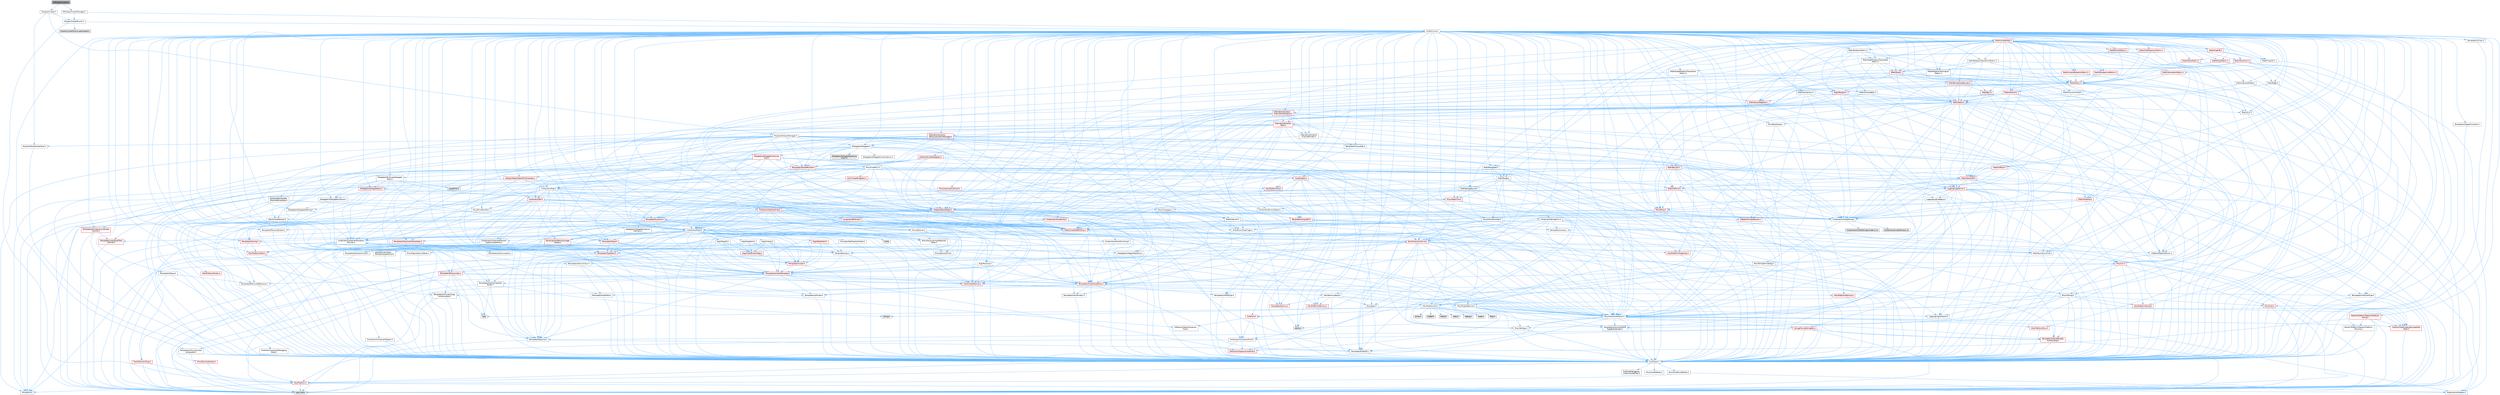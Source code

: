 digraph "IPDisplayCluster.h"
{
 // INTERACTIVE_SVG=YES
 // LATEX_PDF_SIZE
  bgcolor="transparent";
  edge [fontname=Helvetica,fontsize=10,labelfontname=Helvetica,labelfontsize=10];
  node [fontname=Helvetica,fontsize=10,shape=box,height=0.2,width=0.4];
  Node1 [id="Node000001",label="IPDisplayCluster.h",height=0.2,width=0.4,color="gray40", fillcolor="grey60", style="filled", fontcolor="black",tooltip=" "];
  Node1 -> Node2 [id="edge1_Node000001_Node000002",color="steelblue1",style="solid",tooltip=" "];
  Node2 [id="Node000002",label="IDisplayCluster.h",height=0.2,width=0.4,color="grey40", fillcolor="white", style="filled",URL="$de/d3f/IDisplayCluster_8h.html",tooltip=" "];
  Node2 -> Node3 [id="edge2_Node000002_Node000003",color="steelblue1",style="solid",tooltip=" "];
  Node3 [id="Node000003",label="Modules/ModuleManager.h",height=0.2,width=0.4,color="grey40", fillcolor="white", style="filled",URL="$d3/dd3/ModuleManager_8h.html",tooltip=" "];
  Node3 -> Node4 [id="edge3_Node000003_Node000004",color="steelblue1",style="solid",tooltip=" "];
  Node4 [id="Node000004",label="Containers/Array.h",height=0.2,width=0.4,color="grey40", fillcolor="white", style="filled",URL="$df/dd0/Array_8h.html",tooltip=" "];
  Node4 -> Node5 [id="edge4_Node000004_Node000005",color="steelblue1",style="solid",tooltip=" "];
  Node5 [id="Node000005",label="CoreTypes.h",height=0.2,width=0.4,color="grey40", fillcolor="white", style="filled",URL="$dc/dec/CoreTypes_8h.html",tooltip=" "];
  Node5 -> Node6 [id="edge5_Node000005_Node000006",color="steelblue1",style="solid",tooltip=" "];
  Node6 [id="Node000006",label="HAL/Platform.h",height=0.2,width=0.4,color="red", fillcolor="#FFF0F0", style="filled",URL="$d9/dd0/Platform_8h.html",tooltip=" "];
  Node6 -> Node7 [id="edge6_Node000006_Node000007",color="steelblue1",style="solid",tooltip=" "];
  Node7 [id="Node000007",label="Misc/Build.h",height=0.2,width=0.4,color="grey40", fillcolor="white", style="filled",URL="$d3/dbb/Build_8h.html",tooltip=" "];
  Node6 -> Node9 [id="edge7_Node000006_Node000009",color="steelblue1",style="solid",tooltip=" "];
  Node9 [id="Node000009",label="type_traits",height=0.2,width=0.4,color="grey60", fillcolor="#E0E0E0", style="filled",tooltip=" "];
  Node6 -> Node10 [id="edge8_Node000006_Node000010",color="steelblue1",style="solid",tooltip=" "];
  Node10 [id="Node000010",label="PreprocessorHelpers.h",height=0.2,width=0.4,color="grey40", fillcolor="white", style="filled",URL="$db/ddb/PreprocessorHelpers_8h.html",tooltip=" "];
  Node5 -> Node16 [id="edge9_Node000005_Node000016",color="steelblue1",style="solid",tooltip=" "];
  Node16 [id="Node000016",label="ProfilingDebugging\l/UMemoryDefines.h",height=0.2,width=0.4,color="grey40", fillcolor="white", style="filled",URL="$d2/da2/UMemoryDefines_8h.html",tooltip=" "];
  Node5 -> Node17 [id="edge10_Node000005_Node000017",color="steelblue1",style="solid",tooltip=" "];
  Node17 [id="Node000017",label="Misc/CoreMiscDefines.h",height=0.2,width=0.4,color="grey40", fillcolor="white", style="filled",URL="$da/d38/CoreMiscDefines_8h.html",tooltip=" "];
  Node17 -> Node6 [id="edge11_Node000017_Node000006",color="steelblue1",style="solid",tooltip=" "];
  Node17 -> Node10 [id="edge12_Node000017_Node000010",color="steelblue1",style="solid",tooltip=" "];
  Node5 -> Node18 [id="edge13_Node000005_Node000018",color="steelblue1",style="solid",tooltip=" "];
  Node18 [id="Node000018",label="Misc/CoreDefines.h",height=0.2,width=0.4,color="grey40", fillcolor="white", style="filled",URL="$d3/dd2/CoreDefines_8h.html",tooltip=" "];
  Node4 -> Node19 [id="edge14_Node000004_Node000019",color="steelblue1",style="solid",tooltip=" "];
  Node19 [id="Node000019",label="Misc/AssertionMacros.h",height=0.2,width=0.4,color="grey40", fillcolor="white", style="filled",URL="$d0/dfa/AssertionMacros_8h.html",tooltip=" "];
  Node19 -> Node5 [id="edge15_Node000019_Node000005",color="steelblue1",style="solid",tooltip=" "];
  Node19 -> Node6 [id="edge16_Node000019_Node000006",color="steelblue1",style="solid",tooltip=" "];
  Node19 -> Node20 [id="edge17_Node000019_Node000020",color="steelblue1",style="solid",tooltip=" "];
  Node20 [id="Node000020",label="HAL/PlatformMisc.h",height=0.2,width=0.4,color="red", fillcolor="#FFF0F0", style="filled",URL="$d0/df5/PlatformMisc_8h.html",tooltip=" "];
  Node20 -> Node5 [id="edge18_Node000020_Node000005",color="steelblue1",style="solid",tooltip=" "];
  Node19 -> Node10 [id="edge19_Node000019_Node000010",color="steelblue1",style="solid",tooltip=" "];
  Node19 -> Node56 [id="edge20_Node000019_Node000056",color="steelblue1",style="solid",tooltip=" "];
  Node56 [id="Node000056",label="Templates/EnableIf.h",height=0.2,width=0.4,color="grey40", fillcolor="white", style="filled",URL="$d7/d60/EnableIf_8h.html",tooltip=" "];
  Node56 -> Node5 [id="edge21_Node000056_Node000005",color="steelblue1",style="solid",tooltip=" "];
  Node19 -> Node57 [id="edge22_Node000019_Node000057",color="steelblue1",style="solid",tooltip=" "];
  Node57 [id="Node000057",label="Templates/IsArrayOrRefOf\lTypeByPredicate.h",height=0.2,width=0.4,color="grey40", fillcolor="white", style="filled",URL="$d6/da1/IsArrayOrRefOfTypeByPredicate_8h.html",tooltip=" "];
  Node57 -> Node5 [id="edge23_Node000057_Node000005",color="steelblue1",style="solid",tooltip=" "];
  Node19 -> Node58 [id="edge24_Node000019_Node000058",color="steelblue1",style="solid",tooltip=" "];
  Node58 [id="Node000058",label="Templates/IsValidVariadic\lFunctionArg.h",height=0.2,width=0.4,color="red", fillcolor="#FFF0F0", style="filled",URL="$d0/dc8/IsValidVariadicFunctionArg_8h.html",tooltip=" "];
  Node58 -> Node5 [id="edge25_Node000058_Node000005",color="steelblue1",style="solid",tooltip=" "];
  Node58 -> Node9 [id="edge26_Node000058_Node000009",color="steelblue1",style="solid",tooltip=" "];
  Node19 -> Node60 [id="edge27_Node000019_Node000060",color="steelblue1",style="solid",tooltip=" "];
  Node60 [id="Node000060",label="Traits/IsCharEncodingCompatible\lWith.h",height=0.2,width=0.4,color="red", fillcolor="#FFF0F0", style="filled",URL="$df/dd1/IsCharEncodingCompatibleWith_8h.html",tooltip=" "];
  Node60 -> Node9 [id="edge28_Node000060_Node000009",color="steelblue1",style="solid",tooltip=" "];
  Node19 -> Node62 [id="edge29_Node000019_Node000062",color="steelblue1",style="solid",tooltip=" "];
  Node62 [id="Node000062",label="Misc/VarArgs.h",height=0.2,width=0.4,color="grey40", fillcolor="white", style="filled",URL="$d5/d6f/VarArgs_8h.html",tooltip=" "];
  Node62 -> Node5 [id="edge30_Node000062_Node000005",color="steelblue1",style="solid",tooltip=" "];
  Node19 -> Node63 [id="edge31_Node000019_Node000063",color="steelblue1",style="solid",tooltip=" "];
  Node63 [id="Node000063",label="String/FormatStringSan.h",height=0.2,width=0.4,color="red", fillcolor="#FFF0F0", style="filled",URL="$d3/d8b/FormatStringSan_8h.html",tooltip=" "];
  Node63 -> Node9 [id="edge32_Node000063_Node000009",color="steelblue1",style="solid",tooltip=" "];
  Node63 -> Node5 [id="edge33_Node000063_Node000005",color="steelblue1",style="solid",tooltip=" "];
  Node63 -> Node64 [id="edge34_Node000063_Node000064",color="steelblue1",style="solid",tooltip=" "];
  Node64 [id="Node000064",label="Templates/Requires.h",height=0.2,width=0.4,color="grey40", fillcolor="white", style="filled",URL="$dc/d96/Requires_8h.html",tooltip=" "];
  Node64 -> Node56 [id="edge35_Node000064_Node000056",color="steelblue1",style="solid",tooltip=" "];
  Node64 -> Node9 [id="edge36_Node000064_Node000009",color="steelblue1",style="solid",tooltip=" "];
  Node63 -> Node58 [id="edge37_Node000063_Node000058",color="steelblue1",style="solid",tooltip=" "];
  Node63 -> Node28 [id="edge38_Node000063_Node000028",color="steelblue1",style="solid",tooltip=" "];
  Node28 [id="Node000028",label="Containers/ContainersFwd.h",height=0.2,width=0.4,color="grey40", fillcolor="white", style="filled",URL="$d4/d0a/ContainersFwd_8h.html",tooltip=" "];
  Node28 -> Node6 [id="edge39_Node000028_Node000006",color="steelblue1",style="solid",tooltip=" "];
  Node28 -> Node5 [id="edge40_Node000028_Node000005",color="steelblue1",style="solid",tooltip=" "];
  Node28 -> Node25 [id="edge41_Node000028_Node000025",color="steelblue1",style="solid",tooltip=" "];
  Node25 [id="Node000025",label="Traits/IsContiguousContainer.h",height=0.2,width=0.4,color="red", fillcolor="#FFF0F0", style="filled",URL="$d5/d3c/IsContiguousContainer_8h.html",tooltip=" "];
  Node25 -> Node5 [id="edge42_Node000025_Node000005",color="steelblue1",style="solid",tooltip=" "];
  Node19 -> Node69 [id="edge43_Node000019_Node000069",color="steelblue1",style="solid",tooltip=" "];
  Node69 [id="Node000069",label="atomic",height=0.2,width=0.4,color="grey60", fillcolor="#E0E0E0", style="filled",tooltip=" "];
  Node4 -> Node70 [id="edge44_Node000004_Node000070",color="steelblue1",style="solid",tooltip=" "];
  Node70 [id="Node000070",label="Misc/IntrusiveUnsetOptional\lState.h",height=0.2,width=0.4,color="grey40", fillcolor="white", style="filled",URL="$d2/d0a/IntrusiveUnsetOptionalState_8h.html",tooltip=" "];
  Node70 -> Node71 [id="edge45_Node000070_Node000071",color="steelblue1",style="solid",tooltip=" "];
  Node71 [id="Node000071",label="Misc/OptionalFwd.h",height=0.2,width=0.4,color="grey40", fillcolor="white", style="filled",URL="$dc/d50/OptionalFwd_8h.html",tooltip=" "];
  Node4 -> Node72 [id="edge46_Node000004_Node000072",color="steelblue1",style="solid",tooltip=" "];
  Node72 [id="Node000072",label="Misc/ReverseIterate.h",height=0.2,width=0.4,color="red", fillcolor="#FFF0F0", style="filled",URL="$db/de3/ReverseIterate_8h.html",tooltip=" "];
  Node72 -> Node6 [id="edge47_Node000072_Node000006",color="steelblue1",style="solid",tooltip=" "];
  Node4 -> Node74 [id="edge48_Node000004_Node000074",color="steelblue1",style="solid",tooltip=" "];
  Node74 [id="Node000074",label="HAL/UnrealMemory.h",height=0.2,width=0.4,color="red", fillcolor="#FFF0F0", style="filled",URL="$d9/d96/UnrealMemory_8h.html",tooltip=" "];
  Node74 -> Node5 [id="edge49_Node000074_Node000005",color="steelblue1",style="solid",tooltip=" "];
  Node74 -> Node78 [id="edge50_Node000074_Node000078",color="steelblue1",style="solid",tooltip=" "];
  Node78 [id="Node000078",label="HAL/MemoryBase.h",height=0.2,width=0.4,color="grey40", fillcolor="white", style="filled",URL="$d6/d9f/MemoryBase_8h.html",tooltip=" "];
  Node78 -> Node5 [id="edge51_Node000078_Node000005",color="steelblue1",style="solid",tooltip=" "];
  Node78 -> Node49 [id="edge52_Node000078_Node000049",color="steelblue1",style="solid",tooltip=" "];
  Node49 [id="Node000049",label="HAL/PlatformAtomics.h",height=0.2,width=0.4,color="red", fillcolor="#FFF0F0", style="filled",URL="$d3/d36/PlatformAtomics_8h.html",tooltip=" "];
  Node49 -> Node5 [id="edge53_Node000049_Node000005",color="steelblue1",style="solid",tooltip=" "];
  Node78 -> Node32 [id="edge54_Node000078_Node000032",color="steelblue1",style="solid",tooltip=" "];
  Node32 [id="Node000032",label="HAL/PlatformCrt.h",height=0.2,width=0.4,color="grey40", fillcolor="white", style="filled",URL="$d8/d75/PlatformCrt_8h.html",tooltip=" "];
  Node32 -> Node33 [id="edge55_Node000032_Node000033",color="steelblue1",style="solid",tooltip=" "];
  Node33 [id="Node000033",label="new",height=0.2,width=0.4,color="grey60", fillcolor="#E0E0E0", style="filled",tooltip=" "];
  Node32 -> Node34 [id="edge56_Node000032_Node000034",color="steelblue1",style="solid",tooltip=" "];
  Node34 [id="Node000034",label="wchar.h",height=0.2,width=0.4,color="grey60", fillcolor="#E0E0E0", style="filled",tooltip=" "];
  Node32 -> Node35 [id="edge57_Node000032_Node000035",color="steelblue1",style="solid",tooltip=" "];
  Node35 [id="Node000035",label="stddef.h",height=0.2,width=0.4,color="grey60", fillcolor="#E0E0E0", style="filled",tooltip=" "];
  Node32 -> Node36 [id="edge58_Node000032_Node000036",color="steelblue1",style="solid",tooltip=" "];
  Node36 [id="Node000036",label="stdlib.h",height=0.2,width=0.4,color="grey60", fillcolor="#E0E0E0", style="filled",tooltip=" "];
  Node32 -> Node37 [id="edge59_Node000032_Node000037",color="steelblue1",style="solid",tooltip=" "];
  Node37 [id="Node000037",label="stdio.h",height=0.2,width=0.4,color="grey60", fillcolor="#E0E0E0", style="filled",tooltip=" "];
  Node32 -> Node38 [id="edge60_Node000032_Node000038",color="steelblue1",style="solid",tooltip=" "];
  Node38 [id="Node000038",label="stdarg.h",height=0.2,width=0.4,color="grey60", fillcolor="#E0E0E0", style="filled",tooltip=" "];
  Node32 -> Node39 [id="edge61_Node000032_Node000039",color="steelblue1",style="solid",tooltip=" "];
  Node39 [id="Node000039",label="math.h",height=0.2,width=0.4,color="grey60", fillcolor="#E0E0E0", style="filled",tooltip=" "];
  Node32 -> Node40 [id="edge62_Node000032_Node000040",color="steelblue1",style="solid",tooltip=" "];
  Node40 [id="Node000040",label="float.h",height=0.2,width=0.4,color="grey60", fillcolor="#E0E0E0", style="filled",tooltip=" "];
  Node32 -> Node41 [id="edge63_Node000032_Node000041",color="steelblue1",style="solid",tooltip=" "];
  Node41 [id="Node000041",label="string.h",height=0.2,width=0.4,color="grey60", fillcolor="#E0E0E0", style="filled",tooltip=" "];
  Node78 -> Node79 [id="edge64_Node000078_Node000079",color="steelblue1",style="solid",tooltip=" "];
  Node79 [id="Node000079",label="Misc/Exec.h",height=0.2,width=0.4,color="grey40", fillcolor="white", style="filled",URL="$de/ddb/Exec_8h.html",tooltip=" "];
  Node79 -> Node5 [id="edge65_Node000079_Node000005",color="steelblue1",style="solid",tooltip=" "];
  Node79 -> Node19 [id="edge66_Node000079_Node000019",color="steelblue1",style="solid",tooltip=" "];
  Node78 -> Node80 [id="edge67_Node000078_Node000080",color="steelblue1",style="solid",tooltip=" "];
  Node80 [id="Node000080",label="Misc/OutputDevice.h",height=0.2,width=0.4,color="grey40", fillcolor="white", style="filled",URL="$d7/d32/OutputDevice_8h.html",tooltip=" "];
  Node80 -> Node27 [id="edge68_Node000080_Node000027",color="steelblue1",style="solid",tooltip=" "];
  Node27 [id="Node000027",label="CoreFwd.h",height=0.2,width=0.4,color="red", fillcolor="#FFF0F0", style="filled",URL="$d1/d1e/CoreFwd_8h.html",tooltip=" "];
  Node27 -> Node5 [id="edge69_Node000027_Node000005",color="steelblue1",style="solid",tooltip=" "];
  Node27 -> Node28 [id="edge70_Node000027_Node000028",color="steelblue1",style="solid",tooltip=" "];
  Node27 -> Node30 [id="edge71_Node000027_Node000030",color="steelblue1",style="solid",tooltip=" "];
  Node30 [id="Node000030",label="UObject/UObjectHierarchy\lFwd.h",height=0.2,width=0.4,color="grey40", fillcolor="white", style="filled",URL="$d3/d13/UObjectHierarchyFwd_8h.html",tooltip=" "];
  Node80 -> Node5 [id="edge72_Node000080_Node000005",color="steelblue1",style="solid",tooltip=" "];
  Node80 -> Node81 [id="edge73_Node000080_Node000081",color="steelblue1",style="solid",tooltip=" "];
  Node81 [id="Node000081",label="Logging/LogVerbosity.h",height=0.2,width=0.4,color="grey40", fillcolor="white", style="filled",URL="$d2/d8f/LogVerbosity_8h.html",tooltip=" "];
  Node81 -> Node5 [id="edge74_Node000081_Node000005",color="steelblue1",style="solid",tooltip=" "];
  Node80 -> Node62 [id="edge75_Node000080_Node000062",color="steelblue1",style="solid",tooltip=" "];
  Node80 -> Node57 [id="edge76_Node000080_Node000057",color="steelblue1",style="solid",tooltip=" "];
  Node80 -> Node58 [id="edge77_Node000080_Node000058",color="steelblue1",style="solid",tooltip=" "];
  Node80 -> Node60 [id="edge78_Node000080_Node000060",color="steelblue1",style="solid",tooltip=" "];
  Node78 -> Node82 [id="edge79_Node000078_Node000082",color="steelblue1",style="solid",tooltip=" "];
  Node82 [id="Node000082",label="Templates/Atomic.h",height=0.2,width=0.4,color="red", fillcolor="#FFF0F0", style="filled",URL="$d3/d91/Atomic_8h.html",tooltip=" "];
  Node82 -> Node69 [id="edge80_Node000082_Node000069",color="steelblue1",style="solid",tooltip=" "];
  Node74 -> Node91 [id="edge81_Node000074_Node000091",color="steelblue1",style="solid",tooltip=" "];
  Node91 [id="Node000091",label="HAL/PlatformMemory.h",height=0.2,width=0.4,color="red", fillcolor="#FFF0F0", style="filled",URL="$de/d68/PlatformMemory_8h.html",tooltip=" "];
  Node91 -> Node5 [id="edge82_Node000091_Node000005",color="steelblue1",style="solid",tooltip=" "];
  Node74 -> Node94 [id="edge83_Node000074_Node000094",color="steelblue1",style="solid",tooltip=" "];
  Node94 [id="Node000094",label="Templates/IsPointer.h",height=0.2,width=0.4,color="grey40", fillcolor="white", style="filled",URL="$d7/d05/IsPointer_8h.html",tooltip=" "];
  Node94 -> Node5 [id="edge84_Node000094_Node000005",color="steelblue1",style="solid",tooltip=" "];
  Node4 -> Node95 [id="edge85_Node000004_Node000095",color="steelblue1",style="solid",tooltip=" "];
  Node95 [id="Node000095",label="Templates/UnrealTypeTraits.h",height=0.2,width=0.4,color="red", fillcolor="#FFF0F0", style="filled",URL="$d2/d2d/UnrealTypeTraits_8h.html",tooltip=" "];
  Node95 -> Node5 [id="edge86_Node000095_Node000005",color="steelblue1",style="solid",tooltip=" "];
  Node95 -> Node94 [id="edge87_Node000095_Node000094",color="steelblue1",style="solid",tooltip=" "];
  Node95 -> Node19 [id="edge88_Node000095_Node000019",color="steelblue1",style="solid",tooltip=" "];
  Node95 -> Node87 [id="edge89_Node000095_Node000087",color="steelblue1",style="solid",tooltip=" "];
  Node87 [id="Node000087",label="Templates/AndOrNot.h",height=0.2,width=0.4,color="grey40", fillcolor="white", style="filled",URL="$db/d0a/AndOrNot_8h.html",tooltip=" "];
  Node87 -> Node5 [id="edge90_Node000087_Node000005",color="steelblue1",style="solid",tooltip=" "];
  Node95 -> Node56 [id="edge91_Node000095_Node000056",color="steelblue1",style="solid",tooltip=" "];
  Node95 -> Node96 [id="edge92_Node000095_Node000096",color="steelblue1",style="solid",tooltip=" "];
  Node96 [id="Node000096",label="Templates/IsArithmetic.h",height=0.2,width=0.4,color="grey40", fillcolor="white", style="filled",URL="$d2/d5d/IsArithmetic_8h.html",tooltip=" "];
  Node96 -> Node5 [id="edge93_Node000096_Node000005",color="steelblue1",style="solid",tooltip=" "];
  Node95 -> Node98 [id="edge94_Node000095_Node000098",color="steelblue1",style="solid",tooltip=" "];
  Node98 [id="Node000098",label="Templates/IsPODType.h",height=0.2,width=0.4,color="grey40", fillcolor="white", style="filled",URL="$d7/db1/IsPODType_8h.html",tooltip=" "];
  Node98 -> Node5 [id="edge95_Node000098_Node000005",color="steelblue1",style="solid",tooltip=" "];
  Node95 -> Node99 [id="edge96_Node000095_Node000099",color="steelblue1",style="solid",tooltip=" "];
  Node99 [id="Node000099",label="Templates/IsUECoreType.h",height=0.2,width=0.4,color="grey40", fillcolor="white", style="filled",URL="$d1/db8/IsUECoreType_8h.html",tooltip=" "];
  Node99 -> Node5 [id="edge97_Node000099_Node000005",color="steelblue1",style="solid",tooltip=" "];
  Node99 -> Node9 [id="edge98_Node000099_Node000009",color="steelblue1",style="solid",tooltip=" "];
  Node95 -> Node88 [id="edge99_Node000095_Node000088",color="steelblue1",style="solid",tooltip=" "];
  Node88 [id="Node000088",label="Templates/IsTriviallyCopy\lConstructible.h",height=0.2,width=0.4,color="grey40", fillcolor="white", style="filled",URL="$d3/d78/IsTriviallyCopyConstructible_8h.html",tooltip=" "];
  Node88 -> Node5 [id="edge100_Node000088_Node000005",color="steelblue1",style="solid",tooltip=" "];
  Node88 -> Node9 [id="edge101_Node000088_Node000009",color="steelblue1",style="solid",tooltip=" "];
  Node4 -> Node100 [id="edge102_Node000004_Node000100",color="steelblue1",style="solid",tooltip=" "];
  Node100 [id="Node000100",label="Templates/UnrealTemplate.h",height=0.2,width=0.4,color="red", fillcolor="#FFF0F0", style="filled",URL="$d4/d24/UnrealTemplate_8h.html",tooltip=" "];
  Node100 -> Node5 [id="edge103_Node000100_Node000005",color="steelblue1",style="solid",tooltip=" "];
  Node100 -> Node94 [id="edge104_Node000100_Node000094",color="steelblue1",style="solid",tooltip=" "];
  Node100 -> Node74 [id="edge105_Node000100_Node000074",color="steelblue1",style="solid",tooltip=" "];
  Node100 -> Node95 [id="edge106_Node000100_Node000095",color="steelblue1",style="solid",tooltip=" "];
  Node100 -> Node103 [id="edge107_Node000100_Node000103",color="steelblue1",style="solid",tooltip=" "];
  Node103 [id="Node000103",label="Templates/RemoveReference.h",height=0.2,width=0.4,color="grey40", fillcolor="white", style="filled",URL="$da/dbe/RemoveReference_8h.html",tooltip=" "];
  Node103 -> Node5 [id="edge108_Node000103_Node000005",color="steelblue1",style="solid",tooltip=" "];
  Node100 -> Node64 [id="edge109_Node000100_Node000064",color="steelblue1",style="solid",tooltip=" "];
  Node100 -> Node104 [id="edge110_Node000100_Node000104",color="steelblue1",style="solid",tooltip=" "];
  Node104 [id="Node000104",label="Templates/TypeCompatible\lBytes.h",height=0.2,width=0.4,color="grey40", fillcolor="white", style="filled",URL="$df/d0a/TypeCompatibleBytes_8h.html",tooltip=" "];
  Node104 -> Node5 [id="edge111_Node000104_Node000005",color="steelblue1",style="solid",tooltip=" "];
  Node104 -> Node41 [id="edge112_Node000104_Node000041",color="steelblue1",style="solid",tooltip=" "];
  Node104 -> Node33 [id="edge113_Node000104_Node000033",color="steelblue1",style="solid",tooltip=" "];
  Node104 -> Node9 [id="edge114_Node000104_Node000009",color="steelblue1",style="solid",tooltip=" "];
  Node100 -> Node25 [id="edge115_Node000100_Node000025",color="steelblue1",style="solid",tooltip=" "];
  Node100 -> Node9 [id="edge116_Node000100_Node000009",color="steelblue1",style="solid",tooltip=" "];
  Node4 -> Node106 [id="edge117_Node000004_Node000106",color="steelblue1",style="solid",tooltip=" "];
  Node106 [id="Node000106",label="Containers/AllowShrinking.h",height=0.2,width=0.4,color="grey40", fillcolor="white", style="filled",URL="$d7/d1a/AllowShrinking_8h.html",tooltip=" "];
  Node106 -> Node5 [id="edge118_Node000106_Node000005",color="steelblue1",style="solid",tooltip=" "];
  Node4 -> Node107 [id="edge119_Node000004_Node000107",color="steelblue1",style="solid",tooltip=" "];
  Node107 [id="Node000107",label="Containers/ContainerAllocation\lPolicies.h",height=0.2,width=0.4,color="grey40", fillcolor="white", style="filled",URL="$d7/dff/ContainerAllocationPolicies_8h.html",tooltip=" "];
  Node107 -> Node5 [id="edge120_Node000107_Node000005",color="steelblue1",style="solid",tooltip=" "];
  Node107 -> Node108 [id="edge121_Node000107_Node000108",color="steelblue1",style="solid",tooltip=" "];
  Node108 [id="Node000108",label="Containers/ContainerHelpers.h",height=0.2,width=0.4,color="grey40", fillcolor="white", style="filled",URL="$d7/d33/ContainerHelpers_8h.html",tooltip=" "];
  Node108 -> Node5 [id="edge122_Node000108_Node000005",color="steelblue1",style="solid",tooltip=" "];
  Node107 -> Node107 [id="edge123_Node000107_Node000107",color="steelblue1",style="solid",tooltip=" "];
  Node107 -> Node109 [id="edge124_Node000107_Node000109",color="steelblue1",style="solid",tooltip=" "];
  Node109 [id="Node000109",label="HAL/PlatformMath.h",height=0.2,width=0.4,color="red", fillcolor="#FFF0F0", style="filled",URL="$dc/d53/PlatformMath_8h.html",tooltip=" "];
  Node109 -> Node5 [id="edge125_Node000109_Node000005",color="steelblue1",style="solid",tooltip=" "];
  Node107 -> Node74 [id="edge126_Node000107_Node000074",color="steelblue1",style="solid",tooltip=" "];
  Node107 -> Node42 [id="edge127_Node000107_Node000042",color="steelblue1",style="solid",tooltip=" "];
  Node42 [id="Node000042",label="Math/NumericLimits.h",height=0.2,width=0.4,color="grey40", fillcolor="white", style="filled",URL="$df/d1b/NumericLimits_8h.html",tooltip=" "];
  Node42 -> Node5 [id="edge128_Node000042_Node000005",color="steelblue1",style="solid",tooltip=" "];
  Node107 -> Node19 [id="edge129_Node000107_Node000019",color="steelblue1",style="solid",tooltip=" "];
  Node107 -> Node117 [id="edge130_Node000107_Node000117",color="steelblue1",style="solid",tooltip=" "];
  Node117 [id="Node000117",label="Templates/IsPolymorphic.h",height=0.2,width=0.4,color="grey40", fillcolor="white", style="filled",URL="$dc/d20/IsPolymorphic_8h.html",tooltip=" "];
  Node107 -> Node118 [id="edge131_Node000107_Node000118",color="steelblue1",style="solid",tooltip=" "];
  Node118 [id="Node000118",label="Templates/MemoryOps.h",height=0.2,width=0.4,color="red", fillcolor="#FFF0F0", style="filled",URL="$db/dea/MemoryOps_8h.html",tooltip=" "];
  Node118 -> Node5 [id="edge132_Node000118_Node000005",color="steelblue1",style="solid",tooltip=" "];
  Node118 -> Node74 [id="edge133_Node000118_Node000074",color="steelblue1",style="solid",tooltip=" "];
  Node118 -> Node89 [id="edge134_Node000118_Node000089",color="steelblue1",style="solid",tooltip=" "];
  Node89 [id="Node000089",label="Templates/IsTriviallyCopy\lAssignable.h",height=0.2,width=0.4,color="grey40", fillcolor="white", style="filled",URL="$d2/df2/IsTriviallyCopyAssignable_8h.html",tooltip=" "];
  Node89 -> Node5 [id="edge135_Node000089_Node000005",color="steelblue1",style="solid",tooltip=" "];
  Node89 -> Node9 [id="edge136_Node000089_Node000009",color="steelblue1",style="solid",tooltip=" "];
  Node118 -> Node88 [id="edge137_Node000118_Node000088",color="steelblue1",style="solid",tooltip=" "];
  Node118 -> Node64 [id="edge138_Node000118_Node000064",color="steelblue1",style="solid",tooltip=" "];
  Node118 -> Node95 [id="edge139_Node000118_Node000095",color="steelblue1",style="solid",tooltip=" "];
  Node118 -> Node33 [id="edge140_Node000118_Node000033",color="steelblue1",style="solid",tooltip=" "];
  Node118 -> Node9 [id="edge141_Node000118_Node000009",color="steelblue1",style="solid",tooltip=" "];
  Node107 -> Node104 [id="edge142_Node000107_Node000104",color="steelblue1",style="solid",tooltip=" "];
  Node107 -> Node9 [id="edge143_Node000107_Node000009",color="steelblue1",style="solid",tooltip=" "];
  Node4 -> Node119 [id="edge144_Node000004_Node000119",color="steelblue1",style="solid",tooltip=" "];
  Node119 [id="Node000119",label="Containers/ContainerElement\lTypeCompatibility.h",height=0.2,width=0.4,color="grey40", fillcolor="white", style="filled",URL="$df/ddf/ContainerElementTypeCompatibility_8h.html",tooltip=" "];
  Node119 -> Node5 [id="edge145_Node000119_Node000005",color="steelblue1",style="solid",tooltip=" "];
  Node119 -> Node95 [id="edge146_Node000119_Node000095",color="steelblue1",style="solid",tooltip=" "];
  Node4 -> Node120 [id="edge147_Node000004_Node000120",color="steelblue1",style="solid",tooltip=" "];
  Node120 [id="Node000120",label="Serialization/Archive.h",height=0.2,width=0.4,color="red", fillcolor="#FFF0F0", style="filled",URL="$d7/d3b/Archive_8h.html",tooltip=" "];
  Node120 -> Node27 [id="edge148_Node000120_Node000027",color="steelblue1",style="solid",tooltip=" "];
  Node120 -> Node5 [id="edge149_Node000120_Node000005",color="steelblue1",style="solid",tooltip=" "];
  Node120 -> Node121 [id="edge150_Node000120_Node000121",color="steelblue1",style="solid",tooltip=" "];
  Node121 [id="Node000121",label="HAL/PlatformProperties.h",height=0.2,width=0.4,color="red", fillcolor="#FFF0F0", style="filled",URL="$d9/db0/PlatformProperties_8h.html",tooltip=" "];
  Node121 -> Node5 [id="edge151_Node000121_Node000005",color="steelblue1",style="solid",tooltip=" "];
  Node120 -> Node124 [id="edge152_Node000120_Node000124",color="steelblue1",style="solid",tooltip=" "];
  Node124 [id="Node000124",label="Internationalization\l/TextNamespaceFwd.h",height=0.2,width=0.4,color="grey40", fillcolor="white", style="filled",URL="$d8/d97/TextNamespaceFwd_8h.html",tooltip=" "];
  Node124 -> Node5 [id="edge153_Node000124_Node000005",color="steelblue1",style="solid",tooltip=" "];
  Node120 -> Node19 [id="edge154_Node000120_Node000019",color="steelblue1",style="solid",tooltip=" "];
  Node120 -> Node7 [id="edge155_Node000120_Node000007",color="steelblue1",style="solid",tooltip=" "];
  Node120 -> Node125 [id="edge156_Node000120_Node000125",color="steelblue1",style="solid",tooltip=" "];
  Node125 [id="Node000125",label="Misc/EngineVersionBase.h",height=0.2,width=0.4,color="grey40", fillcolor="white", style="filled",URL="$d5/d2b/EngineVersionBase_8h.html",tooltip=" "];
  Node125 -> Node5 [id="edge157_Node000125_Node000005",color="steelblue1",style="solid",tooltip=" "];
  Node120 -> Node62 [id="edge158_Node000120_Node000062",color="steelblue1",style="solid",tooltip=" "];
  Node120 -> Node56 [id="edge159_Node000120_Node000056",color="steelblue1",style="solid",tooltip=" "];
  Node120 -> Node57 [id="edge160_Node000120_Node000057",color="steelblue1",style="solid",tooltip=" "];
  Node120 -> Node128 [id="edge161_Node000120_Node000128",color="steelblue1",style="solid",tooltip=" "];
  Node128 [id="Node000128",label="Templates/IsEnumClass.h",height=0.2,width=0.4,color="grey40", fillcolor="white", style="filled",URL="$d7/d15/IsEnumClass_8h.html",tooltip=" "];
  Node128 -> Node5 [id="edge162_Node000128_Node000005",color="steelblue1",style="solid",tooltip=" "];
  Node128 -> Node87 [id="edge163_Node000128_Node000087",color="steelblue1",style="solid",tooltip=" "];
  Node120 -> Node58 [id="edge164_Node000120_Node000058",color="steelblue1",style="solid",tooltip=" "];
  Node120 -> Node100 [id="edge165_Node000120_Node000100",color="steelblue1",style="solid",tooltip=" "];
  Node120 -> Node60 [id="edge166_Node000120_Node000060",color="steelblue1",style="solid",tooltip=" "];
  Node120 -> Node129 [id="edge167_Node000120_Node000129",color="steelblue1",style="solid",tooltip=" "];
  Node129 [id="Node000129",label="UObject/ObjectVersion.h",height=0.2,width=0.4,color="grey40", fillcolor="white", style="filled",URL="$da/d63/ObjectVersion_8h.html",tooltip=" "];
  Node129 -> Node5 [id="edge168_Node000129_Node000005",color="steelblue1",style="solid",tooltip=" "];
  Node4 -> Node130 [id="edge169_Node000004_Node000130",color="steelblue1",style="solid",tooltip=" "];
  Node130 [id="Node000130",label="Serialization/MemoryImage\lWriter.h",height=0.2,width=0.4,color="red", fillcolor="#FFF0F0", style="filled",URL="$d0/d08/MemoryImageWriter_8h.html",tooltip=" "];
  Node130 -> Node5 [id="edge170_Node000130_Node000005",color="steelblue1",style="solid",tooltip=" "];
  Node4 -> Node144 [id="edge171_Node000004_Node000144",color="steelblue1",style="solid",tooltip=" "];
  Node144 [id="Node000144",label="Algo/Heapify.h",height=0.2,width=0.4,color="grey40", fillcolor="white", style="filled",URL="$d0/d2a/Heapify_8h.html",tooltip=" "];
  Node144 -> Node145 [id="edge172_Node000144_Node000145",color="steelblue1",style="solid",tooltip=" "];
  Node145 [id="Node000145",label="Algo/Impl/BinaryHeap.h",height=0.2,width=0.4,color="red", fillcolor="#FFF0F0", style="filled",URL="$d7/da3/Algo_2Impl_2BinaryHeap_8h.html",tooltip=" "];
  Node145 -> Node146 [id="edge173_Node000145_Node000146",color="steelblue1",style="solid",tooltip=" "];
  Node146 [id="Node000146",label="Templates/Invoke.h",height=0.2,width=0.4,color="red", fillcolor="#FFF0F0", style="filled",URL="$d7/deb/Invoke_8h.html",tooltip=" "];
  Node146 -> Node5 [id="edge174_Node000146_Node000005",color="steelblue1",style="solid",tooltip=" "];
  Node146 -> Node100 [id="edge175_Node000146_Node000100",color="steelblue1",style="solid",tooltip=" "];
  Node146 -> Node9 [id="edge176_Node000146_Node000009",color="steelblue1",style="solid",tooltip=" "];
  Node145 -> Node9 [id="edge177_Node000145_Node000009",color="steelblue1",style="solid",tooltip=" "];
  Node144 -> Node150 [id="edge178_Node000144_Node000150",color="steelblue1",style="solid",tooltip=" "];
  Node150 [id="Node000150",label="Templates/IdentityFunctor.h",height=0.2,width=0.4,color="grey40", fillcolor="white", style="filled",URL="$d7/d2e/IdentityFunctor_8h.html",tooltip=" "];
  Node150 -> Node6 [id="edge179_Node000150_Node000006",color="steelblue1",style="solid",tooltip=" "];
  Node144 -> Node146 [id="edge180_Node000144_Node000146",color="steelblue1",style="solid",tooltip=" "];
  Node144 -> Node151 [id="edge181_Node000144_Node000151",color="steelblue1",style="solid",tooltip=" "];
  Node151 [id="Node000151",label="Templates/Less.h",height=0.2,width=0.4,color="grey40", fillcolor="white", style="filled",URL="$de/dc8/Less_8h.html",tooltip=" "];
  Node151 -> Node5 [id="edge182_Node000151_Node000005",color="steelblue1",style="solid",tooltip=" "];
  Node151 -> Node100 [id="edge183_Node000151_Node000100",color="steelblue1",style="solid",tooltip=" "];
  Node144 -> Node100 [id="edge184_Node000144_Node000100",color="steelblue1",style="solid",tooltip=" "];
  Node4 -> Node152 [id="edge185_Node000004_Node000152",color="steelblue1",style="solid",tooltip=" "];
  Node152 [id="Node000152",label="Algo/HeapSort.h",height=0.2,width=0.4,color="grey40", fillcolor="white", style="filled",URL="$d3/d92/HeapSort_8h.html",tooltip=" "];
  Node152 -> Node145 [id="edge186_Node000152_Node000145",color="steelblue1",style="solid",tooltip=" "];
  Node152 -> Node150 [id="edge187_Node000152_Node000150",color="steelblue1",style="solid",tooltip=" "];
  Node152 -> Node151 [id="edge188_Node000152_Node000151",color="steelblue1",style="solid",tooltip=" "];
  Node152 -> Node100 [id="edge189_Node000152_Node000100",color="steelblue1",style="solid",tooltip=" "];
  Node4 -> Node153 [id="edge190_Node000004_Node000153",color="steelblue1",style="solid",tooltip=" "];
  Node153 [id="Node000153",label="Algo/IsHeap.h",height=0.2,width=0.4,color="grey40", fillcolor="white", style="filled",URL="$de/d32/IsHeap_8h.html",tooltip=" "];
  Node153 -> Node145 [id="edge191_Node000153_Node000145",color="steelblue1",style="solid",tooltip=" "];
  Node153 -> Node150 [id="edge192_Node000153_Node000150",color="steelblue1",style="solid",tooltip=" "];
  Node153 -> Node146 [id="edge193_Node000153_Node000146",color="steelblue1",style="solid",tooltip=" "];
  Node153 -> Node151 [id="edge194_Node000153_Node000151",color="steelblue1",style="solid",tooltip=" "];
  Node153 -> Node100 [id="edge195_Node000153_Node000100",color="steelblue1",style="solid",tooltip=" "];
  Node4 -> Node145 [id="edge196_Node000004_Node000145",color="steelblue1",style="solid",tooltip=" "];
  Node4 -> Node154 [id="edge197_Node000004_Node000154",color="steelblue1",style="solid",tooltip=" "];
  Node154 [id="Node000154",label="Algo/StableSort.h",height=0.2,width=0.4,color="red", fillcolor="#FFF0F0", style="filled",URL="$d7/d3c/StableSort_8h.html",tooltip=" "];
  Node154 -> Node150 [id="edge198_Node000154_Node000150",color="steelblue1",style="solid",tooltip=" "];
  Node154 -> Node146 [id="edge199_Node000154_Node000146",color="steelblue1",style="solid",tooltip=" "];
  Node154 -> Node151 [id="edge200_Node000154_Node000151",color="steelblue1",style="solid",tooltip=" "];
  Node154 -> Node100 [id="edge201_Node000154_Node000100",color="steelblue1",style="solid",tooltip=" "];
  Node4 -> Node157 [id="edge202_Node000004_Node000157",color="steelblue1",style="solid",tooltip=" "];
  Node157 [id="Node000157",label="Concepts/GetTypeHashable.h",height=0.2,width=0.4,color="grey40", fillcolor="white", style="filled",URL="$d3/da2/GetTypeHashable_8h.html",tooltip=" "];
  Node157 -> Node5 [id="edge203_Node000157_Node000005",color="steelblue1",style="solid",tooltip=" "];
  Node157 -> Node135 [id="edge204_Node000157_Node000135",color="steelblue1",style="solid",tooltip=" "];
  Node135 [id="Node000135",label="Templates/TypeHash.h",height=0.2,width=0.4,color="red", fillcolor="#FFF0F0", style="filled",URL="$d1/d62/TypeHash_8h.html",tooltip=" "];
  Node135 -> Node5 [id="edge205_Node000135_Node000005",color="steelblue1",style="solid",tooltip=" "];
  Node135 -> Node64 [id="edge206_Node000135_Node000064",color="steelblue1",style="solid",tooltip=" "];
  Node135 -> Node136 [id="edge207_Node000135_Node000136",color="steelblue1",style="solid",tooltip=" "];
  Node136 [id="Node000136",label="Misc/Crc.h",height=0.2,width=0.4,color="red", fillcolor="#FFF0F0", style="filled",URL="$d4/dd2/Crc_8h.html",tooltip=" "];
  Node136 -> Node5 [id="edge208_Node000136_Node000005",color="steelblue1",style="solid",tooltip=" "];
  Node136 -> Node76 [id="edge209_Node000136_Node000076",color="steelblue1",style="solid",tooltip=" "];
  Node76 [id="Node000076",label="HAL/PlatformString.h",height=0.2,width=0.4,color="red", fillcolor="#FFF0F0", style="filled",URL="$db/db5/PlatformString_8h.html",tooltip=" "];
  Node76 -> Node5 [id="edge210_Node000076_Node000005",color="steelblue1",style="solid",tooltip=" "];
  Node136 -> Node19 [id="edge211_Node000136_Node000019",color="steelblue1",style="solid",tooltip=" "];
  Node136 -> Node137 [id="edge212_Node000136_Node000137",color="steelblue1",style="solid",tooltip=" "];
  Node137 [id="Node000137",label="Misc/CString.h",height=0.2,width=0.4,color="grey40", fillcolor="white", style="filled",URL="$d2/d49/CString_8h.html",tooltip=" "];
  Node137 -> Node5 [id="edge213_Node000137_Node000005",color="steelblue1",style="solid",tooltip=" "];
  Node137 -> Node32 [id="edge214_Node000137_Node000032",color="steelblue1",style="solid",tooltip=" "];
  Node137 -> Node76 [id="edge215_Node000137_Node000076",color="steelblue1",style="solid",tooltip=" "];
  Node137 -> Node19 [id="edge216_Node000137_Node000019",color="steelblue1",style="solid",tooltip=" "];
  Node137 -> Node138 [id="edge217_Node000137_Node000138",color="steelblue1",style="solid",tooltip=" "];
  Node138 [id="Node000138",label="Misc/Char.h",height=0.2,width=0.4,color="red", fillcolor="#FFF0F0", style="filled",URL="$d0/d58/Char_8h.html",tooltip=" "];
  Node138 -> Node5 [id="edge218_Node000138_Node000005",color="steelblue1",style="solid",tooltip=" "];
  Node138 -> Node9 [id="edge219_Node000138_Node000009",color="steelblue1",style="solid",tooltip=" "];
  Node137 -> Node62 [id="edge220_Node000137_Node000062",color="steelblue1",style="solid",tooltip=" "];
  Node137 -> Node57 [id="edge221_Node000137_Node000057",color="steelblue1",style="solid",tooltip=" "];
  Node137 -> Node58 [id="edge222_Node000137_Node000058",color="steelblue1",style="solid",tooltip=" "];
  Node137 -> Node60 [id="edge223_Node000137_Node000060",color="steelblue1",style="solid",tooltip=" "];
  Node136 -> Node138 [id="edge224_Node000136_Node000138",color="steelblue1",style="solid",tooltip=" "];
  Node136 -> Node95 [id="edge225_Node000136_Node000095",color="steelblue1",style="solid",tooltip=" "];
  Node135 -> Node9 [id="edge226_Node000135_Node000009",color="steelblue1",style="solid",tooltip=" "];
  Node4 -> Node150 [id="edge227_Node000004_Node000150",color="steelblue1",style="solid",tooltip=" "];
  Node4 -> Node146 [id="edge228_Node000004_Node000146",color="steelblue1",style="solid",tooltip=" "];
  Node4 -> Node151 [id="edge229_Node000004_Node000151",color="steelblue1",style="solid",tooltip=" "];
  Node4 -> Node158 [id="edge230_Node000004_Node000158",color="steelblue1",style="solid",tooltip=" "];
  Node158 [id="Node000158",label="Templates/LosesQualifiers\lFromTo.h",height=0.2,width=0.4,color="red", fillcolor="#FFF0F0", style="filled",URL="$d2/db3/LosesQualifiersFromTo_8h.html",tooltip=" "];
  Node158 -> Node9 [id="edge231_Node000158_Node000009",color="steelblue1",style="solid",tooltip=" "];
  Node4 -> Node64 [id="edge232_Node000004_Node000064",color="steelblue1",style="solid",tooltip=" "];
  Node4 -> Node159 [id="edge233_Node000004_Node000159",color="steelblue1",style="solid",tooltip=" "];
  Node159 [id="Node000159",label="Templates/Sorting.h",height=0.2,width=0.4,color="red", fillcolor="#FFF0F0", style="filled",URL="$d3/d9e/Sorting_8h.html",tooltip=" "];
  Node159 -> Node5 [id="edge234_Node000159_Node000005",color="steelblue1",style="solid",tooltip=" "];
  Node159 -> Node109 [id="edge235_Node000159_Node000109",color="steelblue1",style="solid",tooltip=" "];
  Node159 -> Node151 [id="edge236_Node000159_Node000151",color="steelblue1",style="solid",tooltip=" "];
  Node4 -> Node163 [id="edge237_Node000004_Node000163",color="steelblue1",style="solid",tooltip=" "];
  Node163 [id="Node000163",label="Templates/AlignmentTemplates.h",height=0.2,width=0.4,color="red", fillcolor="#FFF0F0", style="filled",URL="$dd/d32/AlignmentTemplates_8h.html",tooltip=" "];
  Node163 -> Node5 [id="edge238_Node000163_Node000005",color="steelblue1",style="solid",tooltip=" "];
  Node163 -> Node94 [id="edge239_Node000163_Node000094",color="steelblue1",style="solid",tooltip=" "];
  Node4 -> Node23 [id="edge240_Node000004_Node000023",color="steelblue1",style="solid",tooltip=" "];
  Node23 [id="Node000023",label="Traits/ElementType.h",height=0.2,width=0.4,color="red", fillcolor="#FFF0F0", style="filled",URL="$d5/d4f/ElementType_8h.html",tooltip=" "];
  Node23 -> Node6 [id="edge241_Node000023_Node000006",color="steelblue1",style="solid",tooltip=" "];
  Node23 -> Node9 [id="edge242_Node000023_Node000009",color="steelblue1",style="solid",tooltip=" "];
  Node4 -> Node115 [id="edge243_Node000004_Node000115",color="steelblue1",style="solid",tooltip=" "];
  Node115 [id="Node000115",label="limits",height=0.2,width=0.4,color="grey60", fillcolor="#E0E0E0", style="filled",tooltip=" "];
  Node4 -> Node9 [id="edge244_Node000004_Node000009",color="steelblue1",style="solid",tooltip=" "];
  Node3 -> Node107 [id="edge245_Node000003_Node000107",color="steelblue1",style="solid",tooltip=" "];
  Node3 -> Node164 [id="edge246_Node000003_Node000164",color="steelblue1",style="solid",tooltip=" "];
  Node164 [id="Node000164",label="Containers/Map.h",height=0.2,width=0.4,color="grey40", fillcolor="white", style="filled",URL="$df/d79/Map_8h.html",tooltip=" "];
  Node164 -> Node5 [id="edge247_Node000164_Node000005",color="steelblue1",style="solid",tooltip=" "];
  Node164 -> Node165 [id="edge248_Node000164_Node000165",color="steelblue1",style="solid",tooltip=" "];
  Node165 [id="Node000165",label="Algo/Reverse.h",height=0.2,width=0.4,color="grey40", fillcolor="white", style="filled",URL="$d5/d93/Reverse_8h.html",tooltip=" "];
  Node165 -> Node5 [id="edge249_Node000165_Node000005",color="steelblue1",style="solid",tooltip=" "];
  Node165 -> Node100 [id="edge250_Node000165_Node000100",color="steelblue1",style="solid",tooltip=" "];
  Node164 -> Node119 [id="edge251_Node000164_Node000119",color="steelblue1",style="solid",tooltip=" "];
  Node164 -> Node166 [id="edge252_Node000164_Node000166",color="steelblue1",style="solid",tooltip=" "];
  Node166 [id="Node000166",label="Containers/Set.h",height=0.2,width=0.4,color="red", fillcolor="#FFF0F0", style="filled",URL="$d4/d45/Set_8h.html",tooltip=" "];
  Node166 -> Node107 [id="edge253_Node000166_Node000107",color="steelblue1",style="solid",tooltip=" "];
  Node166 -> Node119 [id="edge254_Node000166_Node000119",color="steelblue1",style="solid",tooltip=" "];
  Node166 -> Node168 [id="edge255_Node000166_Node000168",color="steelblue1",style="solid",tooltip=" "];
  Node168 [id="Node000168",label="Containers/SparseArray.h",height=0.2,width=0.4,color="red", fillcolor="#FFF0F0", style="filled",URL="$d5/dbf/SparseArray_8h.html",tooltip=" "];
  Node168 -> Node5 [id="edge256_Node000168_Node000005",color="steelblue1",style="solid",tooltip=" "];
  Node168 -> Node19 [id="edge257_Node000168_Node000019",color="steelblue1",style="solid",tooltip=" "];
  Node168 -> Node74 [id="edge258_Node000168_Node000074",color="steelblue1",style="solid",tooltip=" "];
  Node168 -> Node95 [id="edge259_Node000168_Node000095",color="steelblue1",style="solid",tooltip=" "];
  Node168 -> Node100 [id="edge260_Node000168_Node000100",color="steelblue1",style="solid",tooltip=" "];
  Node168 -> Node107 [id="edge261_Node000168_Node000107",color="steelblue1",style="solid",tooltip=" "];
  Node168 -> Node151 [id="edge262_Node000168_Node000151",color="steelblue1",style="solid",tooltip=" "];
  Node168 -> Node4 [id="edge263_Node000168_Node000004",color="steelblue1",style="solid",tooltip=" "];
  Node168 -> Node162 [id="edge264_Node000168_Node000162",color="steelblue1",style="solid",tooltip=" "];
  Node162 [id="Node000162",label="Math/UnrealMathUtility.h",height=0.2,width=0.4,color="red", fillcolor="#FFF0F0", style="filled",URL="$db/db8/UnrealMathUtility_8h.html",tooltip=" "];
  Node162 -> Node5 [id="edge265_Node000162_Node000005",color="steelblue1",style="solid",tooltip=" "];
  Node162 -> Node19 [id="edge266_Node000162_Node000019",color="steelblue1",style="solid",tooltip=" "];
  Node162 -> Node109 [id="edge267_Node000162_Node000109",color="steelblue1",style="solid",tooltip=" "];
  Node162 -> Node64 [id="edge268_Node000162_Node000064",color="steelblue1",style="solid",tooltip=" "];
  Node168 -> Node169 [id="edge269_Node000168_Node000169",color="steelblue1",style="solid",tooltip=" "];
  Node169 [id="Node000169",label="Containers/ScriptArray.h",height=0.2,width=0.4,color="red", fillcolor="#FFF0F0", style="filled",URL="$dc/daf/ScriptArray_8h.html",tooltip=" "];
  Node169 -> Node5 [id="edge270_Node000169_Node000005",color="steelblue1",style="solid",tooltip=" "];
  Node169 -> Node19 [id="edge271_Node000169_Node000019",color="steelblue1",style="solid",tooltip=" "];
  Node169 -> Node74 [id="edge272_Node000169_Node000074",color="steelblue1",style="solid",tooltip=" "];
  Node169 -> Node106 [id="edge273_Node000169_Node000106",color="steelblue1",style="solid",tooltip=" "];
  Node169 -> Node107 [id="edge274_Node000169_Node000107",color="steelblue1",style="solid",tooltip=" "];
  Node169 -> Node4 [id="edge275_Node000169_Node000004",color="steelblue1",style="solid",tooltip=" "];
  Node168 -> Node170 [id="edge276_Node000168_Node000170",color="steelblue1",style="solid",tooltip=" "];
  Node170 [id="Node000170",label="Containers/BitArray.h",height=0.2,width=0.4,color="red", fillcolor="#FFF0F0", style="filled",URL="$d1/de4/BitArray_8h.html",tooltip=" "];
  Node170 -> Node107 [id="edge277_Node000170_Node000107",color="steelblue1",style="solid",tooltip=" "];
  Node170 -> Node5 [id="edge278_Node000170_Node000005",color="steelblue1",style="solid",tooltip=" "];
  Node170 -> Node49 [id="edge279_Node000170_Node000049",color="steelblue1",style="solid",tooltip=" "];
  Node170 -> Node74 [id="edge280_Node000170_Node000074",color="steelblue1",style="solid",tooltip=" "];
  Node170 -> Node162 [id="edge281_Node000170_Node000162",color="steelblue1",style="solid",tooltip=" "];
  Node170 -> Node19 [id="edge282_Node000170_Node000019",color="steelblue1",style="solid",tooltip=" "];
  Node170 -> Node44 [id="edge283_Node000170_Node000044",color="steelblue1",style="solid",tooltip=" "];
  Node44 [id="Node000044",label="Misc/EnumClassFlags.h",height=0.2,width=0.4,color="grey40", fillcolor="white", style="filled",URL="$d8/de7/EnumClassFlags_8h.html",tooltip=" "];
  Node170 -> Node120 [id="edge284_Node000170_Node000120",color="steelblue1",style="solid",tooltip=" "];
  Node170 -> Node130 [id="edge285_Node000170_Node000130",color="steelblue1",style="solid",tooltip=" "];
  Node170 -> Node56 [id="edge286_Node000170_Node000056",color="steelblue1",style="solid",tooltip=" "];
  Node170 -> Node146 [id="edge287_Node000170_Node000146",color="steelblue1",style="solid",tooltip=" "];
  Node170 -> Node100 [id="edge288_Node000170_Node000100",color="steelblue1",style="solid",tooltip=" "];
  Node170 -> Node95 [id="edge289_Node000170_Node000095",color="steelblue1",style="solid",tooltip=" "];
  Node168 -> Node130 [id="edge290_Node000168_Node000130",color="steelblue1",style="solid",tooltip=" "];
  Node168 -> Node187 [id="edge291_Node000168_Node000187",color="steelblue1",style="solid",tooltip=" "];
  Node187 [id="Node000187",label="Containers/UnrealString.h",height=0.2,width=0.4,color="grey40", fillcolor="white", style="filled",URL="$d5/dba/UnrealString_8h.html",tooltip=" "];
  Node187 -> Node188 [id="edge292_Node000187_Node000188",color="steelblue1",style="solid",tooltip=" "];
  Node188 [id="Node000188",label="Containers/UnrealStringIncludes.h.inl",height=0.2,width=0.4,color="grey60", fillcolor="#E0E0E0", style="filled",tooltip=" "];
  Node187 -> Node189 [id="edge293_Node000187_Node000189",color="steelblue1",style="solid",tooltip=" "];
  Node189 [id="Node000189",label="Containers/UnrealString.h.inl",height=0.2,width=0.4,color="grey60", fillcolor="#E0E0E0", style="filled",tooltip=" "];
  Node187 -> Node190 [id="edge294_Node000187_Node000190",color="steelblue1",style="solid",tooltip=" "];
  Node190 [id="Node000190",label="Misc/StringFormatArg.h",height=0.2,width=0.4,color="grey40", fillcolor="white", style="filled",URL="$d2/d16/StringFormatArg_8h.html",tooltip=" "];
  Node190 -> Node28 [id="edge295_Node000190_Node000028",color="steelblue1",style="solid",tooltip=" "];
  Node168 -> Node70 [id="edge296_Node000168_Node000070",color="steelblue1",style="solid",tooltip=" "];
  Node166 -> Node28 [id="edge297_Node000166_Node000028",color="steelblue1",style="solid",tooltip=" "];
  Node166 -> Node162 [id="edge298_Node000166_Node000162",color="steelblue1",style="solid",tooltip=" "];
  Node166 -> Node19 [id="edge299_Node000166_Node000019",color="steelblue1",style="solid",tooltip=" "];
  Node166 -> Node191 [id="edge300_Node000166_Node000191",color="steelblue1",style="solid",tooltip=" "];
  Node191 [id="Node000191",label="Misc/StructBuilder.h",height=0.2,width=0.4,color="grey40", fillcolor="white", style="filled",URL="$d9/db3/StructBuilder_8h.html",tooltip=" "];
  Node191 -> Node5 [id="edge301_Node000191_Node000005",color="steelblue1",style="solid",tooltip=" "];
  Node191 -> Node162 [id="edge302_Node000191_Node000162",color="steelblue1",style="solid",tooltip=" "];
  Node191 -> Node163 [id="edge303_Node000191_Node000163",color="steelblue1",style="solid",tooltip=" "];
  Node166 -> Node130 [id="edge304_Node000166_Node000130",color="steelblue1",style="solid",tooltip=" "];
  Node166 -> Node192 [id="edge305_Node000166_Node000192",color="steelblue1",style="solid",tooltip=" "];
  Node192 [id="Node000192",label="Templates/Function.h",height=0.2,width=0.4,color="red", fillcolor="#FFF0F0", style="filled",URL="$df/df5/Function_8h.html",tooltip=" "];
  Node192 -> Node5 [id="edge306_Node000192_Node000005",color="steelblue1",style="solid",tooltip=" "];
  Node192 -> Node19 [id="edge307_Node000192_Node000019",color="steelblue1",style="solid",tooltip=" "];
  Node192 -> Node70 [id="edge308_Node000192_Node000070",color="steelblue1",style="solid",tooltip=" "];
  Node192 -> Node74 [id="edge309_Node000192_Node000074",color="steelblue1",style="solid",tooltip=" "];
  Node192 -> Node95 [id="edge310_Node000192_Node000095",color="steelblue1",style="solid",tooltip=" "];
  Node192 -> Node146 [id="edge311_Node000192_Node000146",color="steelblue1",style="solid",tooltip=" "];
  Node192 -> Node100 [id="edge312_Node000192_Node000100",color="steelblue1",style="solid",tooltip=" "];
  Node192 -> Node64 [id="edge313_Node000192_Node000064",color="steelblue1",style="solid",tooltip=" "];
  Node192 -> Node162 [id="edge314_Node000192_Node000162",color="steelblue1",style="solid",tooltip=" "];
  Node192 -> Node33 [id="edge315_Node000192_Node000033",color="steelblue1",style="solid",tooltip=" "];
  Node192 -> Node9 [id="edge316_Node000192_Node000009",color="steelblue1",style="solid",tooltip=" "];
  Node166 -> Node159 [id="edge317_Node000166_Node000159",color="steelblue1",style="solid",tooltip=" "];
  Node166 -> Node135 [id="edge318_Node000166_Node000135",color="steelblue1",style="solid",tooltip=" "];
  Node166 -> Node100 [id="edge319_Node000166_Node000100",color="steelblue1",style="solid",tooltip=" "];
  Node166 -> Node9 [id="edge320_Node000166_Node000009",color="steelblue1",style="solid",tooltip=" "];
  Node164 -> Node187 [id="edge321_Node000164_Node000187",color="steelblue1",style="solid",tooltip=" "];
  Node164 -> Node19 [id="edge322_Node000164_Node000019",color="steelblue1",style="solid",tooltip=" "];
  Node164 -> Node191 [id="edge323_Node000164_Node000191",color="steelblue1",style="solid",tooltip=" "];
  Node164 -> Node192 [id="edge324_Node000164_Node000192",color="steelblue1",style="solid",tooltip=" "];
  Node164 -> Node159 [id="edge325_Node000164_Node000159",color="steelblue1",style="solid",tooltip=" "];
  Node164 -> Node195 [id="edge326_Node000164_Node000195",color="steelblue1",style="solid",tooltip=" "];
  Node195 [id="Node000195",label="Templates/Tuple.h",height=0.2,width=0.4,color="red", fillcolor="#FFF0F0", style="filled",URL="$d2/d4f/Tuple_8h.html",tooltip=" "];
  Node195 -> Node5 [id="edge327_Node000195_Node000005",color="steelblue1",style="solid",tooltip=" "];
  Node195 -> Node100 [id="edge328_Node000195_Node000100",color="steelblue1",style="solid",tooltip=" "];
  Node195 -> Node196 [id="edge329_Node000195_Node000196",color="steelblue1",style="solid",tooltip=" "];
  Node196 [id="Node000196",label="Delegates/IntegerSequence.h",height=0.2,width=0.4,color="grey40", fillcolor="white", style="filled",URL="$d2/dcc/IntegerSequence_8h.html",tooltip=" "];
  Node196 -> Node5 [id="edge330_Node000196_Node000005",color="steelblue1",style="solid",tooltip=" "];
  Node195 -> Node146 [id="edge331_Node000195_Node000146",color="steelblue1",style="solid",tooltip=" "];
  Node195 -> Node64 [id="edge332_Node000195_Node000064",color="steelblue1",style="solid",tooltip=" "];
  Node195 -> Node135 [id="edge333_Node000195_Node000135",color="steelblue1",style="solid",tooltip=" "];
  Node195 -> Node9 [id="edge334_Node000195_Node000009",color="steelblue1",style="solid",tooltip=" "];
  Node164 -> Node100 [id="edge335_Node000164_Node000100",color="steelblue1",style="solid",tooltip=" "];
  Node164 -> Node95 [id="edge336_Node000164_Node000095",color="steelblue1",style="solid",tooltip=" "];
  Node164 -> Node9 [id="edge337_Node000164_Node000009",color="steelblue1",style="solid",tooltip=" "];
  Node3 -> Node187 [id="edge338_Node000003_Node000187",color="steelblue1",style="solid",tooltip=" "];
  Node3 -> Node5 [id="edge339_Node000003_Node000005",color="steelblue1",style="solid",tooltip=" "];
  Node3 -> Node198 [id="edge340_Node000003_Node000198",color="steelblue1",style="solid",tooltip=" "];
  Node198 [id="Node000198",label="Delegates/Delegate.h",height=0.2,width=0.4,color="grey40", fillcolor="white", style="filled",URL="$d4/d80/Delegate_8h.html",tooltip=" "];
  Node198 -> Node5 [id="edge341_Node000198_Node000005",color="steelblue1",style="solid",tooltip=" "];
  Node198 -> Node19 [id="edge342_Node000198_Node000019",color="steelblue1",style="solid",tooltip=" "];
  Node198 -> Node199 [id="edge343_Node000198_Node000199",color="steelblue1",style="solid",tooltip=" "];
  Node199 [id="Node000199",label="UObject/NameTypes.h",height=0.2,width=0.4,color="red", fillcolor="#FFF0F0", style="filled",URL="$d6/d35/NameTypes_8h.html",tooltip=" "];
  Node199 -> Node5 [id="edge344_Node000199_Node000005",color="steelblue1",style="solid",tooltip=" "];
  Node199 -> Node19 [id="edge345_Node000199_Node000019",color="steelblue1",style="solid",tooltip=" "];
  Node199 -> Node74 [id="edge346_Node000199_Node000074",color="steelblue1",style="solid",tooltip=" "];
  Node199 -> Node95 [id="edge347_Node000199_Node000095",color="steelblue1",style="solid",tooltip=" "];
  Node199 -> Node100 [id="edge348_Node000199_Node000100",color="steelblue1",style="solid",tooltip=" "];
  Node199 -> Node187 [id="edge349_Node000199_Node000187",color="steelblue1",style="solid",tooltip=" "];
  Node199 -> Node200 [id="edge350_Node000199_Node000200",color="steelblue1",style="solid",tooltip=" "];
  Node200 [id="Node000200",label="HAL/CriticalSection.h",height=0.2,width=0.4,color="grey40", fillcolor="white", style="filled",URL="$d6/d90/CriticalSection_8h.html",tooltip=" "];
  Node200 -> Node201 [id="edge351_Node000200_Node000201",color="steelblue1",style="solid",tooltip=" "];
  Node201 [id="Node000201",label="HAL/PlatformMutex.h",height=0.2,width=0.4,color="red", fillcolor="#FFF0F0", style="filled",URL="$d9/d0b/PlatformMutex_8h.html",tooltip=" "];
  Node201 -> Node5 [id="edge352_Node000201_Node000005",color="steelblue1",style="solid",tooltip=" "];
  Node199 -> Node203 [id="edge353_Node000199_Node000203",color="steelblue1",style="solid",tooltip=" "];
  Node203 [id="Node000203",label="Containers/StringConv.h",height=0.2,width=0.4,color="grey40", fillcolor="white", style="filled",URL="$d3/ddf/StringConv_8h.html",tooltip=" "];
  Node203 -> Node5 [id="edge354_Node000203_Node000005",color="steelblue1",style="solid",tooltip=" "];
  Node203 -> Node19 [id="edge355_Node000203_Node000019",color="steelblue1",style="solid",tooltip=" "];
  Node203 -> Node107 [id="edge356_Node000203_Node000107",color="steelblue1",style="solid",tooltip=" "];
  Node203 -> Node4 [id="edge357_Node000203_Node000004",color="steelblue1",style="solid",tooltip=" "];
  Node203 -> Node137 [id="edge358_Node000203_Node000137",color="steelblue1",style="solid",tooltip=" "];
  Node203 -> Node184 [id="edge359_Node000203_Node000184",color="steelblue1",style="solid",tooltip=" "];
  Node184 [id="Node000184",label="Templates/IsArray.h",height=0.2,width=0.4,color="grey40", fillcolor="white", style="filled",URL="$d8/d8d/IsArray_8h.html",tooltip=" "];
  Node184 -> Node5 [id="edge360_Node000184_Node000005",color="steelblue1",style="solid",tooltip=" "];
  Node203 -> Node100 [id="edge361_Node000203_Node000100",color="steelblue1",style="solid",tooltip=" "];
  Node203 -> Node95 [id="edge362_Node000203_Node000095",color="steelblue1",style="solid",tooltip=" "];
  Node203 -> Node23 [id="edge363_Node000203_Node000023",color="steelblue1",style="solid",tooltip=" "];
  Node203 -> Node60 [id="edge364_Node000203_Node000060",color="steelblue1",style="solid",tooltip=" "];
  Node203 -> Node25 [id="edge365_Node000203_Node000025",color="steelblue1",style="solid",tooltip=" "];
  Node203 -> Node9 [id="edge366_Node000203_Node000009",color="steelblue1",style="solid",tooltip=" "];
  Node199 -> Node204 [id="edge367_Node000199_Node000204",color="steelblue1",style="solid",tooltip=" "];
  Node204 [id="Node000204",label="UObject/UnrealNames.h",height=0.2,width=0.4,color="red", fillcolor="#FFF0F0", style="filled",URL="$d8/db1/UnrealNames_8h.html",tooltip=" "];
  Node204 -> Node5 [id="edge368_Node000204_Node000005",color="steelblue1",style="solid",tooltip=" "];
  Node199 -> Node82 [id="edge369_Node000199_Node000082",color="steelblue1",style="solid",tooltip=" "];
  Node199 -> Node70 [id="edge370_Node000199_Node000070",color="steelblue1",style="solid",tooltip=" "];
  Node198 -> Node212 [id="edge371_Node000198_Node000212",color="steelblue1",style="solid",tooltip=" "];
  Node212 [id="Node000212",label="Templates/SharedPointer.h",height=0.2,width=0.4,color="red", fillcolor="#FFF0F0", style="filled",URL="$d2/d17/SharedPointer_8h.html",tooltip=" "];
  Node212 -> Node5 [id="edge372_Node000212_Node000005",color="steelblue1",style="solid",tooltip=" "];
  Node212 -> Node70 [id="edge373_Node000212_Node000070",color="steelblue1",style="solid",tooltip=" "];
  Node212 -> Node213 [id="edge374_Node000212_Node000213",color="steelblue1",style="solid",tooltip=" "];
  Node213 [id="Node000213",label="Templates/PointerIsConvertible\lFromTo.h",height=0.2,width=0.4,color="red", fillcolor="#FFF0F0", style="filled",URL="$d6/d65/PointerIsConvertibleFromTo_8h.html",tooltip=" "];
  Node213 -> Node5 [id="edge375_Node000213_Node000005",color="steelblue1",style="solid",tooltip=" "];
  Node213 -> Node158 [id="edge376_Node000213_Node000158",color="steelblue1",style="solid",tooltip=" "];
  Node213 -> Node9 [id="edge377_Node000213_Node000009",color="steelblue1",style="solid",tooltip=" "];
  Node212 -> Node19 [id="edge378_Node000212_Node000019",color="steelblue1",style="solid",tooltip=" "];
  Node212 -> Node74 [id="edge379_Node000212_Node000074",color="steelblue1",style="solid",tooltip=" "];
  Node212 -> Node4 [id="edge380_Node000212_Node000004",color="steelblue1",style="solid",tooltip=" "];
  Node212 -> Node164 [id="edge381_Node000212_Node000164",color="steelblue1",style="solid",tooltip=" "];
  Node212 -> Node214 [id="edge382_Node000212_Node000214",color="steelblue1",style="solid",tooltip=" "];
  Node214 [id="Node000214",label="CoreGlobals.h",height=0.2,width=0.4,color="red", fillcolor="#FFF0F0", style="filled",URL="$d5/d8c/CoreGlobals_8h.html",tooltip=" "];
  Node214 -> Node187 [id="edge383_Node000214_Node000187",color="steelblue1",style="solid",tooltip=" "];
  Node214 -> Node5 [id="edge384_Node000214_Node000005",color="steelblue1",style="solid",tooltip=" "];
  Node214 -> Node215 [id="edge385_Node000214_Node000215",color="steelblue1",style="solid",tooltip=" "];
  Node215 [id="Node000215",label="HAL/PlatformTLS.h",height=0.2,width=0.4,color="red", fillcolor="#FFF0F0", style="filled",URL="$d0/def/PlatformTLS_8h.html",tooltip=" "];
  Node215 -> Node5 [id="edge386_Node000215_Node000005",color="steelblue1",style="solid",tooltip=" "];
  Node214 -> Node218 [id="edge387_Node000214_Node000218",color="steelblue1",style="solid",tooltip=" "];
  Node218 [id="Node000218",label="Logging/LogMacros.h",height=0.2,width=0.4,color="red", fillcolor="#FFF0F0", style="filled",URL="$d0/d16/LogMacros_8h.html",tooltip=" "];
  Node218 -> Node187 [id="edge388_Node000218_Node000187",color="steelblue1",style="solid",tooltip=" "];
  Node218 -> Node5 [id="edge389_Node000218_Node000005",color="steelblue1",style="solid",tooltip=" "];
  Node218 -> Node10 [id="edge390_Node000218_Node000010",color="steelblue1",style="solid",tooltip=" "];
  Node218 -> Node219 [id="edge391_Node000218_Node000219",color="steelblue1",style="solid",tooltip=" "];
  Node219 [id="Node000219",label="Logging/LogCategory.h",height=0.2,width=0.4,color="grey40", fillcolor="white", style="filled",URL="$d9/d36/LogCategory_8h.html",tooltip=" "];
  Node219 -> Node5 [id="edge392_Node000219_Node000005",color="steelblue1",style="solid",tooltip=" "];
  Node219 -> Node81 [id="edge393_Node000219_Node000081",color="steelblue1",style="solid",tooltip=" "];
  Node219 -> Node199 [id="edge394_Node000219_Node000199",color="steelblue1",style="solid",tooltip=" "];
  Node218 -> Node81 [id="edge395_Node000218_Node000081",color="steelblue1",style="solid",tooltip=" "];
  Node218 -> Node19 [id="edge396_Node000218_Node000019",color="steelblue1",style="solid",tooltip=" "];
  Node218 -> Node7 [id="edge397_Node000218_Node000007",color="steelblue1",style="solid",tooltip=" "];
  Node218 -> Node62 [id="edge398_Node000218_Node000062",color="steelblue1",style="solid",tooltip=" "];
  Node218 -> Node63 [id="edge399_Node000218_Node000063",color="steelblue1",style="solid",tooltip=" "];
  Node218 -> Node56 [id="edge400_Node000218_Node000056",color="steelblue1",style="solid",tooltip=" "];
  Node218 -> Node57 [id="edge401_Node000218_Node000057",color="steelblue1",style="solid",tooltip=" "];
  Node218 -> Node58 [id="edge402_Node000218_Node000058",color="steelblue1",style="solid",tooltip=" "];
  Node218 -> Node60 [id="edge403_Node000218_Node000060",color="steelblue1",style="solid",tooltip=" "];
  Node218 -> Node9 [id="edge404_Node000218_Node000009",color="steelblue1",style="solid",tooltip=" "];
  Node214 -> Node7 [id="edge405_Node000214_Node000007",color="steelblue1",style="solid",tooltip=" "];
  Node214 -> Node44 [id="edge406_Node000214_Node000044",color="steelblue1",style="solid",tooltip=" "];
  Node214 -> Node80 [id="edge407_Node000214_Node000080",color="steelblue1",style="solid",tooltip=" "];
  Node214 -> Node82 [id="edge408_Node000214_Node000082",color="steelblue1",style="solid",tooltip=" "];
  Node214 -> Node199 [id="edge409_Node000214_Node000199",color="steelblue1",style="solid",tooltip=" "];
  Node214 -> Node69 [id="edge410_Node000214_Node000069",color="steelblue1",style="solid",tooltip=" "];
  Node198 -> Node226 [id="edge411_Node000198_Node000226",color="steelblue1",style="solid",tooltip=" "];
  Node226 [id="Node000226",label="UObject/WeakObjectPtrTemplates.h",height=0.2,width=0.4,color="red", fillcolor="#FFF0F0", style="filled",URL="$d8/d3b/WeakObjectPtrTemplates_8h.html",tooltip=" "];
  Node226 -> Node5 [id="edge412_Node000226_Node000005",color="steelblue1",style="solid",tooltip=" "];
  Node226 -> Node158 [id="edge413_Node000226_Node000158",color="steelblue1",style="solid",tooltip=" "];
  Node226 -> Node64 [id="edge414_Node000226_Node000064",color="steelblue1",style="solid",tooltip=" "];
  Node226 -> Node164 [id="edge415_Node000226_Node000164",color="steelblue1",style="solid",tooltip=" "];
  Node226 -> Node9 [id="edge416_Node000226_Node000009",color="steelblue1",style="solid",tooltip=" "];
  Node198 -> Node229 [id="edge417_Node000198_Node000229",color="steelblue1",style="solid",tooltip=" "];
  Node229 [id="Node000229",label="Delegates/MulticastDelegate\lBase.h",height=0.2,width=0.4,color="grey40", fillcolor="white", style="filled",URL="$db/d16/MulticastDelegateBase_8h.html",tooltip=" "];
  Node229 -> Node224 [id="edge418_Node000229_Node000224",color="steelblue1",style="solid",tooltip=" "];
  Node224 [id="Node000224",label="AutoRTFM.h",height=0.2,width=0.4,color="grey60", fillcolor="#E0E0E0", style="filled",tooltip=" "];
  Node229 -> Node5 [id="edge419_Node000229_Node000005",color="steelblue1",style="solid",tooltip=" "];
  Node229 -> Node107 [id="edge420_Node000229_Node000107",color="steelblue1",style="solid",tooltip=" "];
  Node229 -> Node4 [id="edge421_Node000229_Node000004",color="steelblue1",style="solid",tooltip=" "];
  Node229 -> Node162 [id="edge422_Node000229_Node000162",color="steelblue1",style="solid",tooltip=" "];
  Node229 -> Node230 [id="edge423_Node000229_Node000230",color="steelblue1",style="solid",tooltip=" "];
  Node230 [id="Node000230",label="Delegates/IDelegateInstance.h",height=0.2,width=0.4,color="grey40", fillcolor="white", style="filled",URL="$d2/d10/IDelegateInstance_8h.html",tooltip=" "];
  Node230 -> Node5 [id="edge424_Node000230_Node000005",color="steelblue1",style="solid",tooltip=" "];
  Node230 -> Node135 [id="edge425_Node000230_Node000135",color="steelblue1",style="solid",tooltip=" "];
  Node230 -> Node199 [id="edge426_Node000230_Node000199",color="steelblue1",style="solid",tooltip=" "];
  Node230 -> Node231 [id="edge427_Node000230_Node000231",color="steelblue1",style="solid",tooltip=" "];
  Node231 [id="Node000231",label="Delegates/DelegateSettings.h",height=0.2,width=0.4,color="grey40", fillcolor="white", style="filled",URL="$d0/d97/DelegateSettings_8h.html",tooltip=" "];
  Node231 -> Node5 [id="edge428_Node000231_Node000005",color="steelblue1",style="solid",tooltip=" "];
  Node229 -> Node232 [id="edge429_Node000229_Node000232",color="steelblue1",style="solid",tooltip=" "];
  Node232 [id="Node000232",label="Delegates/DelegateBase.h",height=0.2,width=0.4,color="red", fillcolor="#FFF0F0", style="filled",URL="$da/d67/DelegateBase_8h.html",tooltip=" "];
  Node232 -> Node5 [id="edge430_Node000232_Node000005",color="steelblue1",style="solid",tooltip=" "];
  Node232 -> Node107 [id="edge431_Node000232_Node000107",color="steelblue1",style="solid",tooltip=" "];
  Node232 -> Node162 [id="edge432_Node000232_Node000162",color="steelblue1",style="solid",tooltip=" "];
  Node232 -> Node199 [id="edge433_Node000232_Node000199",color="steelblue1",style="solid",tooltip=" "];
  Node232 -> Node231 [id="edge434_Node000232_Node000231",color="steelblue1",style="solid",tooltip=" "];
  Node232 -> Node230 [id="edge435_Node000232_Node000230",color="steelblue1",style="solid",tooltip=" "];
  Node198 -> Node196 [id="edge436_Node000198_Node000196",color="steelblue1",style="solid",tooltip=" "];
  Node198 -> Node224 [id="edge437_Node000198_Node000224",color="steelblue1",style="solid",tooltip=" "];
  Node198 -> Node240 [id="edge438_Node000198_Node000240",color="steelblue1",style="solid",tooltip=" "];
  Node240 [id="Node000240",label="Delegates/DelegateInstance\lInterface.h",height=0.2,width=0.4,color="grey40", fillcolor="white", style="filled",URL="$de/d82/DelegateInstanceInterface_8h.html",tooltip=" "];
  Node240 -> Node19 [id="edge439_Node000240_Node000019",color="steelblue1",style="solid",tooltip=" "];
  Node240 -> Node104 [id="edge440_Node000240_Node000104",color="steelblue1",style="solid",tooltip=" "];
  Node240 -> Node195 [id="edge441_Node000240_Node000195",color="steelblue1",style="solid",tooltip=" "];
  Node198 -> Node241 [id="edge442_Node000198_Node000241",color="steelblue1",style="solid",tooltip=" "];
  Node241 [id="Node000241",label="Delegates/DelegateInstances\lImpl.h",height=0.2,width=0.4,color="red", fillcolor="#FFF0F0", style="filled",URL="$d5/dc6/DelegateInstancesImpl_8h.html",tooltip=" "];
  Node241 -> Node5 [id="edge443_Node000241_Node000005",color="steelblue1",style="solid",tooltip=" "];
  Node241 -> Node240 [id="edge444_Node000241_Node000240",color="steelblue1",style="solid",tooltip=" "];
  Node241 -> Node230 [id="edge445_Node000241_Node000230",color="steelblue1",style="solid",tooltip=" "];
  Node241 -> Node232 [id="edge446_Node000241_Node000232",color="steelblue1",style="solid",tooltip=" "];
  Node241 -> Node19 [id="edge447_Node000241_Node000019",color="steelblue1",style="solid",tooltip=" "];
  Node241 -> Node103 [id="edge448_Node000241_Node000103",color="steelblue1",style="solid",tooltip=" "];
  Node241 -> Node212 [id="edge449_Node000241_Node000212",color="steelblue1",style="solid",tooltip=" "];
  Node241 -> Node195 [id="edge450_Node000241_Node000195",color="steelblue1",style="solid",tooltip=" "];
  Node241 -> Node95 [id="edge451_Node000241_Node000095",color="steelblue1",style="solid",tooltip=" "];
  Node241 -> Node199 [id="edge452_Node000241_Node000199",color="steelblue1",style="solid",tooltip=" "];
  Node241 -> Node226 [id="edge453_Node000241_Node000226",color="steelblue1",style="solid",tooltip=" "];
  Node198 -> Node242 [id="edge454_Node000198_Node000242",color="steelblue1",style="solid",tooltip=" "];
  Node242 [id="Node000242",label="Delegates/DelegateSignature\lImpl.inl",height=0.2,width=0.4,color="grey60", fillcolor="#E0E0E0", style="filled",tooltip=" "];
  Node198 -> Node243 [id="edge455_Node000198_Node000243",color="steelblue1",style="solid",tooltip=" "];
  Node243 [id="Node000243",label="Delegates/DelegateCombinations.h",height=0.2,width=0.4,color="grey40", fillcolor="white", style="filled",URL="$d3/d23/DelegateCombinations_8h.html",tooltip=" "];
  Node3 -> Node200 [id="edge456_Node000003_Node000200",color="steelblue1",style="solid",tooltip=" "];
  Node3 -> Node32 [id="edge457_Node000003_Node000032",color="steelblue1",style="solid",tooltip=" "];
  Node3 -> Node10 [id="edge458_Node000003_Node000010",color="steelblue1",style="solid",tooltip=" "];
  Node3 -> Node19 [id="edge459_Node000003_Node000019",color="steelblue1",style="solid",tooltip=" "];
  Node3 -> Node7 [id="edge460_Node000003_Node000007",color="steelblue1",style="solid",tooltip=" "];
  Node3 -> Node244 [id="edge461_Node000003_Node000244",color="steelblue1",style="solid",tooltip=" "];
  Node244 [id="Node000244",label="Misc/CoreMisc.h",height=0.2,width=0.4,color="grey40", fillcolor="white", style="filled",URL="$d8/d97/CoreMisc_8h.html",tooltip=" "];
  Node244 -> Node4 [id="edge462_Node000244_Node000004",color="steelblue1",style="solid",tooltip=" "];
  Node244 -> Node107 [id="edge463_Node000244_Node000107",color="steelblue1",style="solid",tooltip=" "];
  Node244 -> Node164 [id="edge464_Node000244_Node000164",color="steelblue1",style="solid",tooltip=" "];
  Node244 -> Node187 [id="edge465_Node000244_Node000187",color="steelblue1",style="solid",tooltip=" "];
  Node244 -> Node214 [id="edge466_Node000244_Node000214",color="steelblue1",style="solid",tooltip=" "];
  Node244 -> Node5 [id="edge467_Node000244_Node000005",color="steelblue1",style="solid",tooltip=" "];
  Node244 -> Node121 [id="edge468_Node000244_Node000121",color="steelblue1",style="solid",tooltip=" "];
  Node244 -> Node245 [id="edge469_Node000244_Node000245",color="steelblue1",style="solid",tooltip=" "];
  Node245 [id="Node000245",label="HAL/ThreadSingleton.h",height=0.2,width=0.4,color="red", fillcolor="#FFF0F0", style="filled",URL="$d0/dd5/ThreadSingleton_8h.html",tooltip=" "];
  Node245 -> Node5 [id="edge470_Node000245_Node000005",color="steelblue1",style="solid",tooltip=" "];
  Node245 -> Node192 [id="edge471_Node000245_Node000192",color="steelblue1",style="solid",tooltip=" "];
  Node245 -> Node215 [id="edge472_Node000245_Node000215",color="steelblue1",style="solid",tooltip=" "];
  Node244 -> Node81 [id="edge473_Node000244_Node000081",color="steelblue1",style="solid",tooltip=" "];
  Node244 -> Node247 [id="edge474_Node000244_Node000247",color="steelblue1",style="solid",tooltip=" "];
  Node247 [id="Node000247",label="Math/IntPoint.h",height=0.2,width=0.4,color="red", fillcolor="#FFF0F0", style="filled",URL="$d3/df7/IntPoint_8h.html",tooltip=" "];
  Node247 -> Node5 [id="edge475_Node000247_Node000005",color="steelblue1",style="solid",tooltip=" "];
  Node247 -> Node19 [id="edge476_Node000247_Node000019",color="steelblue1",style="solid",tooltip=" "];
  Node247 -> Node248 [id="edge477_Node000247_Node000248",color="steelblue1",style="solid",tooltip=" "];
  Node248 [id="Node000248",label="Misc/Parse.h",height=0.2,width=0.4,color="red", fillcolor="#FFF0F0", style="filled",URL="$dc/d71/Parse_8h.html",tooltip=" "];
  Node248 -> Node187 [id="edge478_Node000248_Node000187",color="steelblue1",style="solid",tooltip=" "];
  Node248 -> Node5 [id="edge479_Node000248_Node000005",color="steelblue1",style="solid",tooltip=" "];
  Node248 -> Node32 [id="edge480_Node000248_Node000032",color="steelblue1",style="solid",tooltip=" "];
  Node248 -> Node7 [id="edge481_Node000248_Node000007",color="steelblue1",style="solid",tooltip=" "];
  Node248 -> Node44 [id="edge482_Node000248_Node000044",color="steelblue1",style="solid",tooltip=" "];
  Node248 -> Node192 [id="edge483_Node000248_Node000192",color="steelblue1",style="solid",tooltip=" "];
  Node247 -> Node162 [id="edge484_Node000247_Node000162",color="steelblue1",style="solid",tooltip=" "];
  Node247 -> Node187 [id="edge485_Node000247_Node000187",color="steelblue1",style="solid",tooltip=" "];
  Node247 -> Node135 [id="edge486_Node000247_Node000135",color="steelblue1",style="solid",tooltip=" "];
  Node244 -> Node7 [id="edge487_Node000244_Node000007",color="steelblue1",style="solid",tooltip=" "];
  Node244 -> Node79 [id="edge488_Node000244_Node000079",color="steelblue1",style="solid",tooltip=" "];
  Node244 -> Node192 [id="edge489_Node000244_Node000192",color="steelblue1",style="solid",tooltip=" "];
  Node244 -> Node199 [id="edge490_Node000244_Node000199",color="steelblue1",style="solid",tooltip=" "];
  Node3 -> Node44 [id="edge491_Node000003_Node000044",color="steelblue1",style="solid",tooltip=" "];
  Node3 -> Node179 [id="edge492_Node000003_Node000179",color="steelblue1",style="solid",tooltip=" "];
  Node179 [id="Node000179",label="Misc/Optional.h",height=0.2,width=0.4,color="grey40", fillcolor="white", style="filled",URL="$d2/dae/Optional_8h.html",tooltip=" "];
  Node179 -> Node5 [id="edge493_Node000179_Node000005",color="steelblue1",style="solid",tooltip=" "];
  Node179 -> Node19 [id="edge494_Node000179_Node000019",color="steelblue1",style="solid",tooltip=" "];
  Node179 -> Node70 [id="edge495_Node000179_Node000070",color="steelblue1",style="solid",tooltip=" "];
  Node179 -> Node71 [id="edge496_Node000179_Node000071",color="steelblue1",style="solid",tooltip=" "];
  Node179 -> Node118 [id="edge497_Node000179_Node000118",color="steelblue1",style="solid",tooltip=" "];
  Node179 -> Node100 [id="edge498_Node000179_Node000100",color="steelblue1",style="solid",tooltip=" "];
  Node179 -> Node120 [id="edge499_Node000179_Node000120",color="steelblue1",style="solid",tooltip=" "];
  Node3 -> Node250 [id="edge500_Node000003_Node000250",color="steelblue1",style="solid",tooltip=" "];
  Node250 [id="Node000250",label="Modules/Boilerplate\l/ModuleBoilerplate.h",height=0.2,width=0.4,color="grey40", fillcolor="white", style="filled",URL="$df/d4f/ModuleBoilerplate_8h.html",tooltip=" "];
  Node250 -> Node5 [id="edge501_Node000250_Node000005",color="steelblue1",style="solid",tooltip=" "];
  Node250 -> Node74 [id="edge502_Node000250_Node000074",color="steelblue1",style="solid",tooltip=" "];
  Node250 -> Node199 [id="edge503_Node000250_Node000199",color="steelblue1",style="solid",tooltip=" "];
  Node250 -> Node251 [id="edge504_Node000250_Node000251",color="steelblue1",style="solid",tooltip=" "];
  Node251 [id="Node000251",label="Modules/VisualizerDebugging\lState.h",height=0.2,width=0.4,color="grey40", fillcolor="white", style="filled",URL="$df/d1c/VisualizerDebuggingState_8h.html",tooltip=" "];
  Node251 -> Node5 [id="edge505_Node000251_Node000005",color="steelblue1",style="solid",tooltip=" "];
  Node3 -> Node252 [id="edge506_Node000003_Node000252",color="steelblue1",style="solid",tooltip=" "];
  Node252 [id="Node000252",label="Modules/ModuleInterface.h",height=0.2,width=0.4,color="grey40", fillcolor="white", style="filled",URL="$df/d9e/ModuleInterface_8h.html",tooltip=" "];
  Node252 -> Node5 [id="edge507_Node000252_Node000005",color="steelblue1",style="solid",tooltip=" "];
  Node3 -> Node120 [id="edge508_Node000003_Node000120",color="steelblue1",style="solid",tooltip=" "];
  Node3 -> Node82 [id="edge509_Node000003_Node000082",color="steelblue1",style="solid",tooltip=" "];
  Node3 -> Node212 [id="edge510_Node000003_Node000212",color="steelblue1",style="solid",tooltip=" "];
  Node3 -> Node183 [id="edge511_Node000003_Node000183",color="steelblue1",style="solid",tooltip=" "];
  Node183 [id="Node000183",label="Templates/UniquePtr.h",height=0.2,width=0.4,color="red", fillcolor="#FFF0F0", style="filled",URL="$de/d1a/UniquePtr_8h.html",tooltip=" "];
  Node183 -> Node5 [id="edge512_Node000183_Node000005",color="steelblue1",style="solid",tooltip=" "];
  Node183 -> Node100 [id="edge513_Node000183_Node000100",color="steelblue1",style="solid",tooltip=" "];
  Node183 -> Node184 [id="edge514_Node000183_Node000184",color="steelblue1",style="solid",tooltip=" "];
  Node183 -> Node185 [id="edge515_Node000183_Node000185",color="steelblue1",style="solid",tooltip=" "];
  Node185 [id="Node000185",label="Templates/RemoveExtent.h",height=0.2,width=0.4,color="grey40", fillcolor="white", style="filled",URL="$dc/de9/RemoveExtent_8h.html",tooltip=" "];
  Node185 -> Node5 [id="edge516_Node000185_Node000005",color="steelblue1",style="solid",tooltip=" "];
  Node183 -> Node64 [id="edge517_Node000183_Node000064",color="steelblue1",style="solid",tooltip=" "];
  Node183 -> Node9 [id="edge518_Node000183_Node000009",color="steelblue1",style="solid",tooltip=" "];
  Node3 -> Node100 [id="edge519_Node000003_Node000100",color="steelblue1",style="solid",tooltip=" "];
  Node3 -> Node199 [id="edge520_Node000003_Node000199",color="steelblue1",style="solid",tooltip=" "];
  Node2 -> Node252 [id="edge521_Node000002_Node000252",color="steelblue1",style="solid",tooltip=" "];
  Node2 -> Node253 [id="edge522_Node000002_Node000253",color="steelblue1",style="solid",tooltip=" "];
  Node253 [id="Node000253",label="DisplayClusterEnums.h",height=0.2,width=0.4,color="grey40", fillcolor="white", style="filled",URL="$de/d35/DisplayClusterEnums_8h.html",tooltip=" "];
  Node253 -> Node254 [id="edge523_Node000253_Node000254",color="steelblue1",style="solid",tooltip=" "];
  Node254 [id="Node000254",label="CoreMinimal.h",height=0.2,width=0.4,color="grey40", fillcolor="white", style="filled",URL="$d7/d67/CoreMinimal_8h.html",tooltip=" "];
  Node254 -> Node5 [id="edge524_Node000254_Node000005",color="steelblue1",style="solid",tooltip=" "];
  Node254 -> Node27 [id="edge525_Node000254_Node000027",color="steelblue1",style="solid",tooltip=" "];
  Node254 -> Node30 [id="edge526_Node000254_Node000030",color="steelblue1",style="solid",tooltip=" "];
  Node254 -> Node28 [id="edge527_Node000254_Node000028",color="steelblue1",style="solid",tooltip=" "];
  Node254 -> Node62 [id="edge528_Node000254_Node000062",color="steelblue1",style="solid",tooltip=" "];
  Node254 -> Node81 [id="edge529_Node000254_Node000081",color="steelblue1",style="solid",tooltip=" "];
  Node254 -> Node80 [id="edge530_Node000254_Node000080",color="steelblue1",style="solid",tooltip=" "];
  Node254 -> Node32 [id="edge531_Node000254_Node000032",color="steelblue1",style="solid",tooltip=" "];
  Node254 -> Node20 [id="edge532_Node000254_Node000020",color="steelblue1",style="solid",tooltip=" "];
  Node254 -> Node19 [id="edge533_Node000254_Node000019",color="steelblue1",style="solid",tooltip=" "];
  Node254 -> Node94 [id="edge534_Node000254_Node000094",color="steelblue1",style="solid",tooltip=" "];
  Node254 -> Node91 [id="edge535_Node000254_Node000091",color="steelblue1",style="solid",tooltip=" "];
  Node254 -> Node49 [id="edge536_Node000254_Node000049",color="steelblue1",style="solid",tooltip=" "];
  Node254 -> Node79 [id="edge537_Node000254_Node000079",color="steelblue1",style="solid",tooltip=" "];
  Node254 -> Node78 [id="edge538_Node000254_Node000078",color="steelblue1",style="solid",tooltip=" "];
  Node254 -> Node74 [id="edge539_Node000254_Node000074",color="steelblue1",style="solid",tooltip=" "];
  Node254 -> Node96 [id="edge540_Node000254_Node000096",color="steelblue1",style="solid",tooltip=" "];
  Node254 -> Node87 [id="edge541_Node000254_Node000087",color="steelblue1",style="solid",tooltip=" "];
  Node254 -> Node98 [id="edge542_Node000254_Node000098",color="steelblue1",style="solid",tooltip=" "];
  Node254 -> Node99 [id="edge543_Node000254_Node000099",color="steelblue1",style="solid",tooltip=" "];
  Node254 -> Node88 [id="edge544_Node000254_Node000088",color="steelblue1",style="solid",tooltip=" "];
  Node254 -> Node95 [id="edge545_Node000254_Node000095",color="steelblue1",style="solid",tooltip=" "];
  Node254 -> Node56 [id="edge546_Node000254_Node000056",color="steelblue1",style="solid",tooltip=" "];
  Node254 -> Node103 [id="edge547_Node000254_Node000103",color="steelblue1",style="solid",tooltip=" "];
  Node254 -> Node255 [id="edge548_Node000254_Node000255",color="steelblue1",style="solid",tooltip=" "];
  Node255 [id="Node000255",label="Templates/IntegralConstant.h",height=0.2,width=0.4,color="grey40", fillcolor="white", style="filled",URL="$db/d1b/IntegralConstant_8h.html",tooltip=" "];
  Node255 -> Node5 [id="edge549_Node000255_Node000005",color="steelblue1",style="solid",tooltip=" "];
  Node254 -> Node256 [id="edge550_Node000254_Node000256",color="steelblue1",style="solid",tooltip=" "];
  Node256 [id="Node000256",label="Templates/IsClass.h",height=0.2,width=0.4,color="grey40", fillcolor="white", style="filled",URL="$db/dcb/IsClass_8h.html",tooltip=" "];
  Node256 -> Node5 [id="edge551_Node000256_Node000005",color="steelblue1",style="solid",tooltip=" "];
  Node254 -> Node104 [id="edge552_Node000254_Node000104",color="steelblue1",style="solid",tooltip=" "];
  Node254 -> Node25 [id="edge553_Node000254_Node000025",color="steelblue1",style="solid",tooltip=" "];
  Node254 -> Node100 [id="edge554_Node000254_Node000100",color="steelblue1",style="solid",tooltip=" "];
  Node254 -> Node42 [id="edge555_Node000254_Node000042",color="steelblue1",style="solid",tooltip=" "];
  Node254 -> Node109 [id="edge556_Node000254_Node000109",color="steelblue1",style="solid",tooltip=" "];
  Node254 -> Node89 [id="edge557_Node000254_Node000089",color="steelblue1",style="solid",tooltip=" "];
  Node254 -> Node118 [id="edge558_Node000254_Node000118",color="steelblue1",style="solid",tooltip=" "];
  Node254 -> Node107 [id="edge559_Node000254_Node000107",color="steelblue1",style="solid",tooltip=" "];
  Node254 -> Node128 [id="edge560_Node000254_Node000128",color="steelblue1",style="solid",tooltip=" "];
  Node254 -> Node121 [id="edge561_Node000254_Node000121",color="steelblue1",style="solid",tooltip=" "];
  Node254 -> Node125 [id="edge562_Node000254_Node000125",color="steelblue1",style="solid",tooltip=" "];
  Node254 -> Node124 [id="edge563_Node000254_Node000124",color="steelblue1",style="solid",tooltip=" "];
  Node254 -> Node120 [id="edge564_Node000254_Node000120",color="steelblue1",style="solid",tooltip=" "];
  Node254 -> Node151 [id="edge565_Node000254_Node000151",color="steelblue1",style="solid",tooltip=" "];
  Node254 -> Node159 [id="edge566_Node000254_Node000159",color="steelblue1",style="solid",tooltip=" "];
  Node254 -> Node138 [id="edge567_Node000254_Node000138",color="steelblue1",style="solid",tooltip=" "];
  Node254 -> Node257 [id="edge568_Node000254_Node000257",color="steelblue1",style="solid",tooltip=" "];
  Node257 [id="Node000257",label="GenericPlatform/GenericPlatform\lStricmp.h",height=0.2,width=0.4,color="grey40", fillcolor="white", style="filled",URL="$d2/d86/GenericPlatformStricmp_8h.html",tooltip=" "];
  Node257 -> Node5 [id="edge569_Node000257_Node000005",color="steelblue1",style="solid",tooltip=" "];
  Node254 -> Node258 [id="edge570_Node000254_Node000258",color="steelblue1",style="solid",tooltip=" "];
  Node258 [id="Node000258",label="GenericPlatform/GenericPlatform\lString.h",height=0.2,width=0.4,color="red", fillcolor="#FFF0F0", style="filled",URL="$dd/d20/GenericPlatformString_8h.html",tooltip=" "];
  Node258 -> Node5 [id="edge571_Node000258_Node000005",color="steelblue1",style="solid",tooltip=" "];
  Node258 -> Node257 [id="edge572_Node000258_Node000257",color="steelblue1",style="solid",tooltip=" "];
  Node258 -> Node56 [id="edge573_Node000258_Node000056",color="steelblue1",style="solid",tooltip=" "];
  Node258 -> Node60 [id="edge574_Node000258_Node000060",color="steelblue1",style="solid",tooltip=" "];
  Node258 -> Node9 [id="edge575_Node000258_Node000009",color="steelblue1",style="solid",tooltip=" "];
  Node254 -> Node76 [id="edge576_Node000254_Node000076",color="steelblue1",style="solid",tooltip=" "];
  Node254 -> Node137 [id="edge577_Node000254_Node000137",color="steelblue1",style="solid",tooltip=" "];
  Node254 -> Node136 [id="edge578_Node000254_Node000136",color="steelblue1",style="solid",tooltip=" "];
  Node254 -> Node162 [id="edge579_Node000254_Node000162",color="steelblue1",style="solid",tooltip=" "];
  Node254 -> Node187 [id="edge580_Node000254_Node000187",color="steelblue1",style="solid",tooltip=" "];
  Node254 -> Node4 [id="edge581_Node000254_Node000004",color="steelblue1",style="solid",tooltip=" "];
  Node254 -> Node259 [id="edge582_Node000254_Node000259",color="steelblue1",style="solid",tooltip=" "];
  Node259 [id="Node000259",label="Misc/FrameNumber.h",height=0.2,width=0.4,color="grey40", fillcolor="white", style="filled",URL="$dd/dbd/FrameNumber_8h.html",tooltip=" "];
  Node259 -> Node5 [id="edge583_Node000259_Node000005",color="steelblue1",style="solid",tooltip=" "];
  Node259 -> Node42 [id="edge584_Node000259_Node000042",color="steelblue1",style="solid",tooltip=" "];
  Node259 -> Node162 [id="edge585_Node000259_Node000162",color="steelblue1",style="solid",tooltip=" "];
  Node259 -> Node56 [id="edge586_Node000259_Node000056",color="steelblue1",style="solid",tooltip=" "];
  Node259 -> Node95 [id="edge587_Node000259_Node000095",color="steelblue1",style="solid",tooltip=" "];
  Node254 -> Node260 [id="edge588_Node000254_Node000260",color="steelblue1",style="solid",tooltip=" "];
  Node260 [id="Node000260",label="Misc/Timespan.h",height=0.2,width=0.4,color="grey40", fillcolor="white", style="filled",URL="$da/dd9/Timespan_8h.html",tooltip=" "];
  Node260 -> Node5 [id="edge589_Node000260_Node000005",color="steelblue1",style="solid",tooltip=" "];
  Node260 -> Node261 [id="edge590_Node000260_Node000261",color="steelblue1",style="solid",tooltip=" "];
  Node261 [id="Node000261",label="Math/Interval.h",height=0.2,width=0.4,color="grey40", fillcolor="white", style="filled",URL="$d1/d55/Interval_8h.html",tooltip=" "];
  Node261 -> Node5 [id="edge591_Node000261_Node000005",color="steelblue1",style="solid",tooltip=" "];
  Node261 -> Node96 [id="edge592_Node000261_Node000096",color="steelblue1",style="solid",tooltip=" "];
  Node261 -> Node95 [id="edge593_Node000261_Node000095",color="steelblue1",style="solid",tooltip=" "];
  Node261 -> Node42 [id="edge594_Node000261_Node000042",color="steelblue1",style="solid",tooltip=" "];
  Node261 -> Node162 [id="edge595_Node000261_Node000162",color="steelblue1",style="solid",tooltip=" "];
  Node260 -> Node162 [id="edge596_Node000260_Node000162",color="steelblue1",style="solid",tooltip=" "];
  Node260 -> Node19 [id="edge597_Node000260_Node000019",color="steelblue1",style="solid",tooltip=" "];
  Node254 -> Node203 [id="edge598_Node000254_Node000203",color="steelblue1",style="solid",tooltip=" "];
  Node254 -> Node204 [id="edge599_Node000254_Node000204",color="steelblue1",style="solid",tooltip=" "];
  Node254 -> Node199 [id="edge600_Node000254_Node000199",color="steelblue1",style="solid",tooltip=" "];
  Node254 -> Node248 [id="edge601_Node000254_Node000248",color="steelblue1",style="solid",tooltip=" "];
  Node254 -> Node163 [id="edge602_Node000254_Node000163",color="steelblue1",style="solid",tooltip=" "];
  Node254 -> Node191 [id="edge603_Node000254_Node000191",color="steelblue1",style="solid",tooltip=" "];
  Node254 -> Node111 [id="edge604_Node000254_Node000111",color="steelblue1",style="solid",tooltip=" "];
  Node111 [id="Node000111",label="Templates/Decay.h",height=0.2,width=0.4,color="grey40", fillcolor="white", style="filled",URL="$dd/d0f/Decay_8h.html",tooltip=" "];
  Node111 -> Node5 [id="edge605_Node000111_Node000005",color="steelblue1",style="solid",tooltip=" "];
  Node111 -> Node103 [id="edge606_Node000111_Node000103",color="steelblue1",style="solid",tooltip=" "];
  Node111 -> Node9 [id="edge607_Node000111_Node000009",color="steelblue1",style="solid",tooltip=" "];
  Node254 -> Node213 [id="edge608_Node000254_Node000213",color="steelblue1",style="solid",tooltip=" "];
  Node254 -> Node146 [id="edge609_Node000254_Node000146",color="steelblue1",style="solid",tooltip=" "];
  Node254 -> Node192 [id="edge610_Node000254_Node000192",color="steelblue1",style="solid",tooltip=" "];
  Node254 -> Node135 [id="edge611_Node000254_Node000135",color="steelblue1",style="solid",tooltip=" "];
  Node254 -> Node169 [id="edge612_Node000254_Node000169",color="steelblue1",style="solid",tooltip=" "];
  Node254 -> Node170 [id="edge613_Node000254_Node000170",color="steelblue1",style="solid",tooltip=" "];
  Node254 -> Node168 [id="edge614_Node000254_Node000168",color="steelblue1",style="solid",tooltip=" "];
  Node254 -> Node166 [id="edge615_Node000254_Node000166",color="steelblue1",style="solid",tooltip=" "];
  Node254 -> Node165 [id="edge616_Node000254_Node000165",color="steelblue1",style="solid",tooltip=" "];
  Node254 -> Node164 [id="edge617_Node000254_Node000164",color="steelblue1",style="solid",tooltip=" "];
  Node254 -> Node247 [id="edge618_Node000254_Node000247",color="steelblue1",style="solid",tooltip=" "];
  Node254 -> Node262 [id="edge619_Node000254_Node000262",color="steelblue1",style="solid",tooltip=" "];
  Node262 [id="Node000262",label="Math/IntVector.h",height=0.2,width=0.4,color="red", fillcolor="#FFF0F0", style="filled",URL="$d7/d44/IntVector_8h.html",tooltip=" "];
  Node262 -> Node5 [id="edge620_Node000262_Node000005",color="steelblue1",style="solid",tooltip=" "];
  Node262 -> Node136 [id="edge621_Node000262_Node000136",color="steelblue1",style="solid",tooltip=" "];
  Node262 -> Node248 [id="edge622_Node000262_Node000248",color="steelblue1",style="solid",tooltip=" "];
  Node262 -> Node162 [id="edge623_Node000262_Node000162",color="steelblue1",style="solid",tooltip=" "];
  Node262 -> Node187 [id="edge624_Node000262_Node000187",color="steelblue1",style="solid",tooltip=" "];
  Node254 -> Node219 [id="edge625_Node000254_Node000219",color="steelblue1",style="solid",tooltip=" "];
  Node254 -> Node218 [id="edge626_Node000254_Node000218",color="steelblue1",style="solid",tooltip=" "];
  Node254 -> Node263 [id="edge627_Node000254_Node000263",color="steelblue1",style="solid",tooltip=" "];
  Node263 [id="Node000263",label="Math/Vector2D.h",height=0.2,width=0.4,color="red", fillcolor="#FFF0F0", style="filled",URL="$d3/db0/Vector2D_8h.html",tooltip=" "];
  Node263 -> Node5 [id="edge628_Node000263_Node000005",color="steelblue1",style="solid",tooltip=" "];
  Node263 -> Node19 [id="edge629_Node000263_Node000019",color="steelblue1",style="solid",tooltip=" "];
  Node263 -> Node136 [id="edge630_Node000263_Node000136",color="steelblue1",style="solid",tooltip=" "];
  Node263 -> Node162 [id="edge631_Node000263_Node000162",color="steelblue1",style="solid",tooltip=" "];
  Node263 -> Node187 [id="edge632_Node000263_Node000187",color="steelblue1",style="solid",tooltip=" "];
  Node263 -> Node248 [id="edge633_Node000263_Node000248",color="steelblue1",style="solid",tooltip=" "];
  Node263 -> Node247 [id="edge634_Node000263_Node000247",color="steelblue1",style="solid",tooltip=" "];
  Node263 -> Node218 [id="edge635_Node000263_Node000218",color="steelblue1",style="solid",tooltip=" "];
  Node263 -> Node9 [id="edge636_Node000263_Node000009",color="steelblue1",style="solid",tooltip=" "];
  Node254 -> Node267 [id="edge637_Node000254_Node000267",color="steelblue1",style="solid",tooltip=" "];
  Node267 [id="Node000267",label="Math/IntRect.h",height=0.2,width=0.4,color="red", fillcolor="#FFF0F0", style="filled",URL="$d7/d53/IntRect_8h.html",tooltip=" "];
  Node267 -> Node5 [id="edge638_Node000267_Node000005",color="steelblue1",style="solid",tooltip=" "];
  Node267 -> Node162 [id="edge639_Node000267_Node000162",color="steelblue1",style="solid",tooltip=" "];
  Node267 -> Node187 [id="edge640_Node000267_Node000187",color="steelblue1",style="solid",tooltip=" "];
  Node267 -> Node247 [id="edge641_Node000267_Node000247",color="steelblue1",style="solid",tooltip=" "];
  Node267 -> Node263 [id="edge642_Node000267_Node000263",color="steelblue1",style="solid",tooltip=" "];
  Node254 -> Node268 [id="edge643_Node000254_Node000268",color="steelblue1",style="solid",tooltip=" "];
  Node268 [id="Node000268",label="Misc/ByteSwap.h",height=0.2,width=0.4,color="grey40", fillcolor="white", style="filled",URL="$dc/dd7/ByteSwap_8h.html",tooltip=" "];
  Node268 -> Node5 [id="edge644_Node000268_Node000005",color="steelblue1",style="solid",tooltip=" "];
  Node268 -> Node32 [id="edge645_Node000268_Node000032",color="steelblue1",style="solid",tooltip=" "];
  Node254 -> Node134 [id="edge646_Node000254_Node000134",color="steelblue1",style="solid",tooltip=" "];
  Node134 [id="Node000134",label="Containers/EnumAsByte.h",height=0.2,width=0.4,color="grey40", fillcolor="white", style="filled",URL="$d6/d9a/EnumAsByte_8h.html",tooltip=" "];
  Node134 -> Node5 [id="edge647_Node000134_Node000005",color="steelblue1",style="solid",tooltip=" "];
  Node134 -> Node98 [id="edge648_Node000134_Node000098",color="steelblue1",style="solid",tooltip=" "];
  Node134 -> Node135 [id="edge649_Node000134_Node000135",color="steelblue1",style="solid",tooltip=" "];
  Node254 -> Node215 [id="edge650_Node000254_Node000215",color="steelblue1",style="solid",tooltip=" "];
  Node254 -> Node214 [id="edge651_Node000254_Node000214",color="steelblue1",style="solid",tooltip=" "];
  Node254 -> Node212 [id="edge652_Node000254_Node000212",color="steelblue1",style="solid",tooltip=" "];
  Node254 -> Node269 [id="edge653_Node000254_Node000269",color="steelblue1",style="solid",tooltip=" "];
  Node269 [id="Node000269",label="Internationalization\l/CulturePointer.h",height=0.2,width=0.4,color="grey40", fillcolor="white", style="filled",URL="$d6/dbe/CulturePointer_8h.html",tooltip=" "];
  Node269 -> Node5 [id="edge654_Node000269_Node000005",color="steelblue1",style="solid",tooltip=" "];
  Node269 -> Node212 [id="edge655_Node000269_Node000212",color="steelblue1",style="solid",tooltip=" "];
  Node254 -> Node226 [id="edge656_Node000254_Node000226",color="steelblue1",style="solid",tooltip=" "];
  Node254 -> Node231 [id="edge657_Node000254_Node000231",color="steelblue1",style="solid",tooltip=" "];
  Node254 -> Node230 [id="edge658_Node000254_Node000230",color="steelblue1",style="solid",tooltip=" "];
  Node254 -> Node232 [id="edge659_Node000254_Node000232",color="steelblue1",style="solid",tooltip=" "];
  Node254 -> Node229 [id="edge660_Node000254_Node000229",color="steelblue1",style="solid",tooltip=" "];
  Node254 -> Node196 [id="edge661_Node000254_Node000196",color="steelblue1",style="solid",tooltip=" "];
  Node254 -> Node195 [id="edge662_Node000254_Node000195",color="steelblue1",style="solid",tooltip=" "];
  Node254 -> Node270 [id="edge663_Node000254_Node000270",color="steelblue1",style="solid",tooltip=" "];
  Node270 [id="Node000270",label="UObject/ScriptDelegates.h",height=0.2,width=0.4,color="red", fillcolor="#FFF0F0", style="filled",URL="$de/d81/ScriptDelegates_8h.html",tooltip=" "];
  Node270 -> Node4 [id="edge664_Node000270_Node000004",color="steelblue1",style="solid",tooltip=" "];
  Node270 -> Node107 [id="edge665_Node000270_Node000107",color="steelblue1",style="solid",tooltip=" "];
  Node270 -> Node187 [id="edge666_Node000270_Node000187",color="steelblue1",style="solid",tooltip=" "];
  Node270 -> Node19 [id="edge667_Node000270_Node000019",color="steelblue1",style="solid",tooltip=" "];
  Node270 -> Node212 [id="edge668_Node000270_Node000212",color="steelblue1",style="solid",tooltip=" "];
  Node270 -> Node135 [id="edge669_Node000270_Node000135",color="steelblue1",style="solid",tooltip=" "];
  Node270 -> Node95 [id="edge670_Node000270_Node000095",color="steelblue1",style="solid",tooltip=" "];
  Node270 -> Node199 [id="edge671_Node000270_Node000199",color="steelblue1",style="solid",tooltip=" "];
  Node254 -> Node198 [id="edge672_Node000254_Node000198",color="steelblue1",style="solid",tooltip=" "];
  Node254 -> Node272 [id="edge673_Node000254_Node000272",color="steelblue1",style="solid",tooltip=" "];
  Node272 [id="Node000272",label="Internationalization\l/TextLocalizationManager.h",height=0.2,width=0.4,color="red", fillcolor="#FFF0F0", style="filled",URL="$d5/d2e/TextLocalizationManager_8h.html",tooltip=" "];
  Node272 -> Node4 [id="edge674_Node000272_Node000004",color="steelblue1",style="solid",tooltip=" "];
  Node272 -> Node107 [id="edge675_Node000272_Node000107",color="steelblue1",style="solid",tooltip=" "];
  Node272 -> Node164 [id="edge676_Node000272_Node000164",color="steelblue1",style="solid",tooltip=" "];
  Node272 -> Node166 [id="edge677_Node000272_Node000166",color="steelblue1",style="solid",tooltip=" "];
  Node272 -> Node187 [id="edge678_Node000272_Node000187",color="steelblue1",style="solid",tooltip=" "];
  Node272 -> Node5 [id="edge679_Node000272_Node000005",color="steelblue1",style="solid",tooltip=" "];
  Node272 -> Node198 [id="edge680_Node000272_Node000198",color="steelblue1",style="solid",tooltip=" "];
  Node272 -> Node200 [id="edge681_Node000272_Node000200",color="steelblue1",style="solid",tooltip=" "];
  Node272 -> Node136 [id="edge682_Node000272_Node000136",color="steelblue1",style="solid",tooltip=" "];
  Node272 -> Node44 [id="edge683_Node000272_Node000044",color="steelblue1",style="solid",tooltip=" "];
  Node272 -> Node192 [id="edge684_Node000272_Node000192",color="steelblue1",style="solid",tooltip=" "];
  Node272 -> Node212 [id="edge685_Node000272_Node000212",color="steelblue1",style="solid",tooltip=" "];
  Node272 -> Node69 [id="edge686_Node000272_Node000069",color="steelblue1",style="solid",tooltip=" "];
  Node254 -> Node179 [id="edge687_Node000254_Node000179",color="steelblue1",style="solid",tooltip=" "];
  Node254 -> Node184 [id="edge688_Node000254_Node000184",color="steelblue1",style="solid",tooltip=" "];
  Node254 -> Node185 [id="edge689_Node000254_Node000185",color="steelblue1",style="solid",tooltip=" "];
  Node254 -> Node183 [id="edge690_Node000254_Node000183",color="steelblue1",style="solid",tooltip=" "];
  Node254 -> Node279 [id="edge691_Node000254_Node000279",color="steelblue1",style="solid",tooltip=" "];
  Node279 [id="Node000279",label="Internationalization\l/Text.h",height=0.2,width=0.4,color="red", fillcolor="#FFF0F0", style="filled",URL="$d6/d35/Text_8h.html",tooltip=" "];
  Node279 -> Node5 [id="edge692_Node000279_Node000005",color="steelblue1",style="solid",tooltip=" "];
  Node279 -> Node49 [id="edge693_Node000279_Node000049",color="steelblue1",style="solid",tooltip=" "];
  Node279 -> Node19 [id="edge694_Node000279_Node000019",color="steelblue1",style="solid",tooltip=" "];
  Node279 -> Node44 [id="edge695_Node000279_Node000044",color="steelblue1",style="solid",tooltip=" "];
  Node279 -> Node95 [id="edge696_Node000279_Node000095",color="steelblue1",style="solid",tooltip=" "];
  Node279 -> Node4 [id="edge697_Node000279_Node000004",color="steelblue1",style="solid",tooltip=" "];
  Node279 -> Node187 [id="edge698_Node000279_Node000187",color="steelblue1",style="solid",tooltip=" "];
  Node279 -> Node134 [id="edge699_Node000279_Node000134",color="steelblue1",style="solid",tooltip=" "];
  Node279 -> Node212 [id="edge700_Node000279_Node000212",color="steelblue1",style="solid",tooltip=" "];
  Node279 -> Node269 [id="edge701_Node000279_Node000269",color="steelblue1",style="solid",tooltip=" "];
  Node279 -> Node272 [id="edge702_Node000279_Node000272",color="steelblue1",style="solid",tooltip=" "];
  Node279 -> Node179 [id="edge703_Node000279_Node000179",color="steelblue1",style="solid",tooltip=" "];
  Node279 -> Node183 [id="edge704_Node000279_Node000183",color="steelblue1",style="solid",tooltip=" "];
  Node279 -> Node64 [id="edge705_Node000279_Node000064",color="steelblue1",style="solid",tooltip=" "];
  Node279 -> Node9 [id="edge706_Node000279_Node000009",color="steelblue1",style="solid",tooltip=" "];
  Node254 -> Node182 [id="edge707_Node000254_Node000182",color="steelblue1",style="solid",tooltip=" "];
  Node182 [id="Node000182",label="Templates/UniqueObj.h",height=0.2,width=0.4,color="grey40", fillcolor="white", style="filled",URL="$da/d95/UniqueObj_8h.html",tooltip=" "];
  Node182 -> Node5 [id="edge708_Node000182_Node000005",color="steelblue1",style="solid",tooltip=" "];
  Node182 -> Node183 [id="edge709_Node000182_Node000183",color="steelblue1",style="solid",tooltip=" "];
  Node254 -> Node285 [id="edge710_Node000254_Node000285",color="steelblue1",style="solid",tooltip=" "];
  Node285 [id="Node000285",label="Internationalization\l/Internationalization.h",height=0.2,width=0.4,color="red", fillcolor="#FFF0F0", style="filled",URL="$da/de4/Internationalization_8h.html",tooltip=" "];
  Node285 -> Node4 [id="edge711_Node000285_Node000004",color="steelblue1",style="solid",tooltip=" "];
  Node285 -> Node187 [id="edge712_Node000285_Node000187",color="steelblue1",style="solid",tooltip=" "];
  Node285 -> Node5 [id="edge713_Node000285_Node000005",color="steelblue1",style="solid",tooltip=" "];
  Node285 -> Node198 [id="edge714_Node000285_Node000198",color="steelblue1",style="solid",tooltip=" "];
  Node285 -> Node269 [id="edge715_Node000285_Node000269",color="steelblue1",style="solid",tooltip=" "];
  Node285 -> Node279 [id="edge716_Node000285_Node000279",color="steelblue1",style="solid",tooltip=" "];
  Node285 -> Node212 [id="edge717_Node000285_Node000212",color="steelblue1",style="solid",tooltip=" "];
  Node285 -> Node195 [id="edge718_Node000285_Node000195",color="steelblue1",style="solid",tooltip=" "];
  Node285 -> Node182 [id="edge719_Node000285_Node000182",color="steelblue1",style="solid",tooltip=" "];
  Node285 -> Node199 [id="edge720_Node000285_Node000199",color="steelblue1",style="solid",tooltip=" "];
  Node254 -> Node286 [id="edge721_Node000254_Node000286",color="steelblue1",style="solid",tooltip=" "];
  Node286 [id="Node000286",label="Math/Vector.h",height=0.2,width=0.4,color="red", fillcolor="#FFF0F0", style="filled",URL="$d6/dbe/Vector_8h.html",tooltip=" "];
  Node286 -> Node5 [id="edge722_Node000286_Node000005",color="steelblue1",style="solid",tooltip=" "];
  Node286 -> Node19 [id="edge723_Node000286_Node000019",color="steelblue1",style="solid",tooltip=" "];
  Node286 -> Node42 [id="edge724_Node000286_Node000042",color="steelblue1",style="solid",tooltip=" "];
  Node286 -> Node136 [id="edge725_Node000286_Node000136",color="steelblue1",style="solid",tooltip=" "];
  Node286 -> Node162 [id="edge726_Node000286_Node000162",color="steelblue1",style="solid",tooltip=" "];
  Node286 -> Node187 [id="edge727_Node000286_Node000187",color="steelblue1",style="solid",tooltip=" "];
  Node286 -> Node248 [id="edge728_Node000286_Node000248",color="steelblue1",style="solid",tooltip=" "];
  Node286 -> Node247 [id="edge729_Node000286_Node000247",color="steelblue1",style="solid",tooltip=" "];
  Node286 -> Node218 [id="edge730_Node000286_Node000218",color="steelblue1",style="solid",tooltip=" "];
  Node286 -> Node263 [id="edge731_Node000286_Node000263",color="steelblue1",style="solid",tooltip=" "];
  Node286 -> Node268 [id="edge732_Node000286_Node000268",color="steelblue1",style="solid",tooltip=" "];
  Node286 -> Node279 [id="edge733_Node000286_Node000279",color="steelblue1",style="solid",tooltip=" "];
  Node286 -> Node285 [id="edge734_Node000286_Node000285",color="steelblue1",style="solid",tooltip=" "];
  Node286 -> Node262 [id="edge735_Node000286_Node000262",color="steelblue1",style="solid",tooltip=" "];
  Node286 -> Node289 [id="edge736_Node000286_Node000289",color="steelblue1",style="solid",tooltip=" "];
  Node289 [id="Node000289",label="Math/Axis.h",height=0.2,width=0.4,color="grey40", fillcolor="white", style="filled",URL="$dd/dbb/Axis_8h.html",tooltip=" "];
  Node289 -> Node5 [id="edge737_Node000289_Node000005",color="steelblue1",style="solid",tooltip=" "];
  Node286 -> Node129 [id="edge738_Node000286_Node000129",color="steelblue1",style="solid",tooltip=" "];
  Node286 -> Node9 [id="edge739_Node000286_Node000009",color="steelblue1",style="solid",tooltip=" "];
  Node254 -> Node290 [id="edge740_Node000254_Node000290",color="steelblue1",style="solid",tooltip=" "];
  Node290 [id="Node000290",label="Math/Vector4.h",height=0.2,width=0.4,color="red", fillcolor="#FFF0F0", style="filled",URL="$d7/d36/Vector4_8h.html",tooltip=" "];
  Node290 -> Node5 [id="edge741_Node000290_Node000005",color="steelblue1",style="solid",tooltip=" "];
  Node290 -> Node136 [id="edge742_Node000290_Node000136",color="steelblue1",style="solid",tooltip=" "];
  Node290 -> Node162 [id="edge743_Node000290_Node000162",color="steelblue1",style="solid",tooltip=" "];
  Node290 -> Node187 [id="edge744_Node000290_Node000187",color="steelblue1",style="solid",tooltip=" "];
  Node290 -> Node248 [id="edge745_Node000290_Node000248",color="steelblue1",style="solid",tooltip=" "];
  Node290 -> Node218 [id="edge746_Node000290_Node000218",color="steelblue1",style="solid",tooltip=" "];
  Node290 -> Node263 [id="edge747_Node000290_Node000263",color="steelblue1",style="solid",tooltip=" "];
  Node290 -> Node286 [id="edge748_Node000290_Node000286",color="steelblue1",style="solid",tooltip=" "];
  Node290 -> Node64 [id="edge749_Node000290_Node000064",color="steelblue1",style="solid",tooltip=" "];
  Node290 -> Node9 [id="edge750_Node000290_Node000009",color="steelblue1",style="solid",tooltip=" "];
  Node254 -> Node291 [id="edge751_Node000254_Node000291",color="steelblue1",style="solid",tooltip=" "];
  Node291 [id="Node000291",label="Math/VectorRegister.h",height=0.2,width=0.4,color="red", fillcolor="#FFF0F0", style="filled",URL="$da/d8b/VectorRegister_8h.html",tooltip=" "];
  Node291 -> Node5 [id="edge752_Node000291_Node000005",color="steelblue1",style="solid",tooltip=" "];
  Node291 -> Node162 [id="edge753_Node000291_Node000162",color="steelblue1",style="solid",tooltip=" "];
  Node254 -> Node296 [id="edge754_Node000254_Node000296",color="steelblue1",style="solid",tooltip=" "];
  Node296 [id="Node000296",label="Math/TwoVectors.h",height=0.2,width=0.4,color="grey40", fillcolor="white", style="filled",URL="$d4/db4/TwoVectors_8h.html",tooltip=" "];
  Node296 -> Node5 [id="edge755_Node000296_Node000005",color="steelblue1",style="solid",tooltip=" "];
  Node296 -> Node19 [id="edge756_Node000296_Node000019",color="steelblue1",style="solid",tooltip=" "];
  Node296 -> Node162 [id="edge757_Node000296_Node000162",color="steelblue1",style="solid",tooltip=" "];
  Node296 -> Node187 [id="edge758_Node000296_Node000187",color="steelblue1",style="solid",tooltip=" "];
  Node296 -> Node286 [id="edge759_Node000296_Node000286",color="steelblue1",style="solid",tooltip=" "];
  Node254 -> Node297 [id="edge760_Node000254_Node000297",color="steelblue1",style="solid",tooltip=" "];
  Node297 [id="Node000297",label="Math/Edge.h",height=0.2,width=0.4,color="grey40", fillcolor="white", style="filled",URL="$d5/de0/Edge_8h.html",tooltip=" "];
  Node297 -> Node5 [id="edge761_Node000297_Node000005",color="steelblue1",style="solid",tooltip=" "];
  Node297 -> Node286 [id="edge762_Node000297_Node000286",color="steelblue1",style="solid",tooltip=" "];
  Node254 -> Node129 [id="edge763_Node000254_Node000129",color="steelblue1",style="solid",tooltip=" "];
  Node254 -> Node298 [id="edge764_Node000254_Node000298",color="steelblue1",style="solid",tooltip=" "];
  Node298 [id="Node000298",label="Math/CapsuleShape.h",height=0.2,width=0.4,color="grey40", fillcolor="white", style="filled",URL="$d3/d36/CapsuleShape_8h.html",tooltip=" "];
  Node298 -> Node5 [id="edge765_Node000298_Node000005",color="steelblue1",style="solid",tooltip=" "];
  Node298 -> Node286 [id="edge766_Node000298_Node000286",color="steelblue1",style="solid",tooltip=" "];
  Node254 -> Node299 [id="edge767_Node000254_Node000299",color="steelblue1",style="solid",tooltip=" "];
  Node299 [id="Node000299",label="Math/Rotator.h",height=0.2,width=0.4,color="red", fillcolor="#FFF0F0", style="filled",URL="$d8/d3a/Rotator_8h.html",tooltip=" "];
  Node299 -> Node5 [id="edge768_Node000299_Node000005",color="steelblue1",style="solid",tooltip=" "];
  Node299 -> Node162 [id="edge769_Node000299_Node000162",color="steelblue1",style="solid",tooltip=" "];
  Node299 -> Node187 [id="edge770_Node000299_Node000187",color="steelblue1",style="solid",tooltip=" "];
  Node299 -> Node248 [id="edge771_Node000299_Node000248",color="steelblue1",style="solid",tooltip=" "];
  Node299 -> Node218 [id="edge772_Node000299_Node000218",color="steelblue1",style="solid",tooltip=" "];
  Node299 -> Node286 [id="edge773_Node000299_Node000286",color="steelblue1",style="solid",tooltip=" "];
  Node299 -> Node291 [id="edge774_Node000299_Node000291",color="steelblue1",style="solid",tooltip=" "];
  Node299 -> Node129 [id="edge775_Node000299_Node000129",color="steelblue1",style="solid",tooltip=" "];
  Node254 -> Node300 [id="edge776_Node000254_Node000300",color="steelblue1",style="solid",tooltip=" "];
  Node300 [id="Node000300",label="Misc/DateTime.h",height=0.2,width=0.4,color="red", fillcolor="#FFF0F0", style="filled",URL="$d1/de9/DateTime_8h.html",tooltip=" "];
  Node300 -> Node187 [id="edge777_Node000300_Node000187",color="steelblue1",style="solid",tooltip=" "];
  Node300 -> Node5 [id="edge778_Node000300_Node000005",color="steelblue1",style="solid",tooltip=" "];
  Node300 -> Node260 [id="edge779_Node000300_Node000260",color="steelblue1",style="solid",tooltip=" "];
  Node300 -> Node120 [id="edge780_Node000300_Node000120",color="steelblue1",style="solid",tooltip=" "];
  Node300 -> Node135 [id="edge781_Node000300_Node000135",color="steelblue1",style="solid",tooltip=" "];
  Node254 -> Node301 [id="edge782_Node000254_Node000301",color="steelblue1",style="solid",tooltip=" "];
  Node301 [id="Node000301",label="Math/RangeBound.h",height=0.2,width=0.4,color="grey40", fillcolor="white", style="filled",URL="$d7/dd8/RangeBound_8h.html",tooltip=" "];
  Node301 -> Node5 [id="edge783_Node000301_Node000005",color="steelblue1",style="solid",tooltip=" "];
  Node301 -> Node19 [id="edge784_Node000301_Node000019",color="steelblue1",style="solid",tooltip=" "];
  Node301 -> Node135 [id="edge785_Node000301_Node000135",color="steelblue1",style="solid",tooltip=" "];
  Node301 -> Node134 [id="edge786_Node000301_Node000134",color="steelblue1",style="solid",tooltip=" "];
  Node301 -> Node259 [id="edge787_Node000301_Node000259",color="steelblue1",style="solid",tooltip=" "];
  Node301 -> Node300 [id="edge788_Node000301_Node000300",color="steelblue1",style="solid",tooltip=" "];
  Node254 -> Node302 [id="edge789_Node000254_Node000302",color="steelblue1",style="solid",tooltip=" "];
  Node302 [id="Node000302",label="Misc/AutomationEvent.h",height=0.2,width=0.4,color="red", fillcolor="#FFF0F0", style="filled",URL="$d1/d26/AutomationEvent_8h.html",tooltip=" "];
  Node302 -> Node5 [id="edge790_Node000302_Node000005",color="steelblue1",style="solid",tooltip=" "];
  Node302 -> Node300 [id="edge791_Node000302_Node000300",color="steelblue1",style="solid",tooltip=" "];
  Node254 -> Node303 [id="edge792_Node000254_Node000303",color="steelblue1",style="solid",tooltip=" "];
  Node303 [id="Node000303",label="Math/Range.h",height=0.2,width=0.4,color="grey40", fillcolor="white", style="filled",URL="$d9/db6/Range_8h.html",tooltip=" "];
  Node303 -> Node5 [id="edge793_Node000303_Node000005",color="steelblue1",style="solid",tooltip=" "];
  Node303 -> Node4 [id="edge794_Node000303_Node000004",color="steelblue1",style="solid",tooltip=" "];
  Node303 -> Node19 [id="edge795_Node000303_Node000019",color="steelblue1",style="solid",tooltip=" "];
  Node303 -> Node300 [id="edge796_Node000303_Node000300",color="steelblue1",style="solid",tooltip=" "];
  Node303 -> Node301 [id="edge797_Node000303_Node000301",color="steelblue1",style="solid",tooltip=" "];
  Node303 -> Node259 [id="edge798_Node000303_Node000259",color="steelblue1",style="solid",tooltip=" "];
  Node303 -> Node120 [id="edge799_Node000303_Node000120",color="steelblue1",style="solid",tooltip=" "];
  Node254 -> Node304 [id="edge800_Node000254_Node000304",color="steelblue1",style="solid",tooltip=" "];
  Node304 [id="Node000304",label="Math/RangeSet.h",height=0.2,width=0.4,color="grey40", fillcolor="white", style="filled",URL="$dc/d21/RangeSet_8h.html",tooltip=" "];
  Node304 -> Node5 [id="edge801_Node000304_Node000005",color="steelblue1",style="solid",tooltip=" "];
  Node304 -> Node4 [id="edge802_Node000304_Node000004",color="steelblue1",style="solid",tooltip=" "];
  Node304 -> Node303 [id="edge803_Node000304_Node000303",color="steelblue1",style="solid",tooltip=" "];
  Node304 -> Node120 [id="edge804_Node000304_Node000120",color="steelblue1",style="solid",tooltip=" "];
  Node254 -> Node261 [id="edge805_Node000254_Node000261",color="steelblue1",style="solid",tooltip=" "];
  Node254 -> Node305 [id="edge806_Node000254_Node000305",color="steelblue1",style="solid",tooltip=" "];
  Node305 [id="Node000305",label="Math/Box.h",height=0.2,width=0.4,color="red", fillcolor="#FFF0F0", style="filled",URL="$de/d0f/Box_8h.html",tooltip=" "];
  Node305 -> Node5 [id="edge807_Node000305_Node000005",color="steelblue1",style="solid",tooltip=" "];
  Node305 -> Node19 [id="edge808_Node000305_Node000019",color="steelblue1",style="solid",tooltip=" "];
  Node305 -> Node162 [id="edge809_Node000305_Node000162",color="steelblue1",style="solid",tooltip=" "];
  Node305 -> Node187 [id="edge810_Node000305_Node000187",color="steelblue1",style="solid",tooltip=" "];
  Node305 -> Node286 [id="edge811_Node000305_Node000286",color="steelblue1",style="solid",tooltip=" "];
  Node254 -> Node315 [id="edge812_Node000254_Node000315",color="steelblue1",style="solid",tooltip=" "];
  Node315 [id="Node000315",label="Math/Box2D.h",height=0.2,width=0.4,color="red", fillcolor="#FFF0F0", style="filled",URL="$d3/d1c/Box2D_8h.html",tooltip=" "];
  Node315 -> Node4 [id="edge813_Node000315_Node000004",color="steelblue1",style="solid",tooltip=" "];
  Node315 -> Node187 [id="edge814_Node000315_Node000187",color="steelblue1",style="solid",tooltip=" "];
  Node315 -> Node5 [id="edge815_Node000315_Node000005",color="steelblue1",style="solid",tooltip=" "];
  Node315 -> Node162 [id="edge816_Node000315_Node000162",color="steelblue1",style="solid",tooltip=" "];
  Node315 -> Node263 [id="edge817_Node000315_Node000263",color="steelblue1",style="solid",tooltip=" "];
  Node315 -> Node19 [id="edge818_Node000315_Node000019",color="steelblue1",style="solid",tooltip=" "];
  Node315 -> Node120 [id="edge819_Node000315_Node000120",color="steelblue1",style="solid",tooltip=" "];
  Node315 -> Node99 [id="edge820_Node000315_Node000099",color="steelblue1",style="solid",tooltip=" "];
  Node315 -> Node95 [id="edge821_Node000315_Node000095",color="steelblue1",style="solid",tooltip=" "];
  Node315 -> Node199 [id="edge822_Node000315_Node000199",color="steelblue1",style="solid",tooltip=" "];
  Node315 -> Node204 [id="edge823_Node000315_Node000204",color="steelblue1",style="solid",tooltip=" "];
  Node254 -> Node316 [id="edge824_Node000254_Node000316",color="steelblue1",style="solid",tooltip=" "];
  Node316 [id="Node000316",label="Math/BoxSphereBounds.h",height=0.2,width=0.4,color="red", fillcolor="#FFF0F0", style="filled",URL="$d3/d0a/BoxSphereBounds_8h.html",tooltip=" "];
  Node316 -> Node5 [id="edge825_Node000316_Node000005",color="steelblue1",style="solid",tooltip=" "];
  Node316 -> Node162 [id="edge826_Node000316_Node000162",color="steelblue1",style="solid",tooltip=" "];
  Node316 -> Node187 [id="edge827_Node000316_Node000187",color="steelblue1",style="solid",tooltip=" "];
  Node316 -> Node218 [id="edge828_Node000316_Node000218",color="steelblue1",style="solid",tooltip=" "];
  Node316 -> Node286 [id="edge829_Node000316_Node000286",color="steelblue1",style="solid",tooltip=" "];
  Node316 -> Node305 [id="edge830_Node000316_Node000305",color="steelblue1",style="solid",tooltip=" "];
  Node254 -> Node317 [id="edge831_Node000254_Node000317",color="steelblue1",style="solid",tooltip=" "];
  Node317 [id="Node000317",label="Math/OrientedBox.h",height=0.2,width=0.4,color="grey40", fillcolor="white", style="filled",URL="$d6/db1/OrientedBox_8h.html",tooltip=" "];
  Node317 -> Node5 [id="edge832_Node000317_Node000005",color="steelblue1",style="solid",tooltip=" "];
  Node317 -> Node286 [id="edge833_Node000317_Node000286",color="steelblue1",style="solid",tooltip=" "];
  Node317 -> Node261 [id="edge834_Node000317_Node000261",color="steelblue1",style="solid",tooltip=" "];
  Node254 -> Node289 [id="edge835_Node000254_Node000289",color="steelblue1",style="solid",tooltip=" "];
  Node254 -> Node307 [id="edge836_Node000254_Node000307",color="steelblue1",style="solid",tooltip=" "];
  Node307 [id="Node000307",label="Math/Matrix.h",height=0.2,width=0.4,color="red", fillcolor="#FFF0F0", style="filled",URL="$d3/db1/Matrix_8h.html",tooltip=" "];
  Node307 -> Node5 [id="edge837_Node000307_Node000005",color="steelblue1",style="solid",tooltip=" "];
  Node307 -> Node74 [id="edge838_Node000307_Node000074",color="steelblue1",style="solid",tooltip=" "];
  Node307 -> Node162 [id="edge839_Node000307_Node000162",color="steelblue1",style="solid",tooltip=" "];
  Node307 -> Node187 [id="edge840_Node000307_Node000187",color="steelblue1",style="solid",tooltip=" "];
  Node307 -> Node286 [id="edge841_Node000307_Node000286",color="steelblue1",style="solid",tooltip=" "];
  Node307 -> Node290 [id="edge842_Node000307_Node000290",color="steelblue1",style="solid",tooltip=" "];
  Node307 -> Node299 [id="edge843_Node000307_Node000299",color="steelblue1",style="solid",tooltip=" "];
  Node307 -> Node289 [id="edge844_Node000307_Node000289",color="steelblue1",style="solid",tooltip=" "];
  Node307 -> Node129 [id="edge845_Node000307_Node000129",color="steelblue1",style="solid",tooltip=" "];
  Node307 -> Node9 [id="edge846_Node000307_Node000009",color="steelblue1",style="solid",tooltip=" "];
  Node254 -> Node318 [id="edge847_Node000254_Node000318",color="steelblue1",style="solid",tooltip=" "];
  Node318 [id="Node000318",label="Math/RotationTranslation\lMatrix.h",height=0.2,width=0.4,color="grey40", fillcolor="white", style="filled",URL="$d6/d6f/RotationTranslationMatrix_8h.html",tooltip=" "];
  Node318 -> Node5 [id="edge848_Node000318_Node000005",color="steelblue1",style="solid",tooltip=" "];
  Node318 -> Node162 [id="edge849_Node000318_Node000162",color="steelblue1",style="solid",tooltip=" "];
  Node318 -> Node291 [id="edge850_Node000318_Node000291",color="steelblue1",style="solid",tooltip=" "];
  Node318 -> Node307 [id="edge851_Node000318_Node000307",color="steelblue1",style="solid",tooltip=" "];
  Node254 -> Node319 [id="edge852_Node000254_Node000319",color="steelblue1",style="solid",tooltip=" "];
  Node319 [id="Node000319",label="Math/RotationAboutPointMatrix.h",height=0.2,width=0.4,color="grey40", fillcolor="white", style="filled",URL="$d9/d30/RotationAboutPointMatrix_8h.html",tooltip=" "];
  Node319 -> Node5 [id="edge853_Node000319_Node000005",color="steelblue1",style="solid",tooltip=" "];
  Node319 -> Node286 [id="edge854_Node000319_Node000286",color="steelblue1",style="solid",tooltip=" "];
  Node319 -> Node307 [id="edge855_Node000319_Node000307",color="steelblue1",style="solid",tooltip=" "];
  Node319 -> Node311 [id="edge856_Node000319_Node000311",color="steelblue1",style="solid",tooltip=" "];
  Node311 [id="Node000311",label="Math/Quat.h",height=0.2,width=0.4,color="red", fillcolor="#FFF0F0", style="filled",URL="$d9/de9/Quat_8h.html",tooltip=" "];
  Node311 -> Node5 [id="edge857_Node000311_Node000005",color="steelblue1",style="solid",tooltip=" "];
  Node311 -> Node19 [id="edge858_Node000311_Node000019",color="steelblue1",style="solid",tooltip=" "];
  Node311 -> Node162 [id="edge859_Node000311_Node000162",color="steelblue1",style="solid",tooltip=" "];
  Node311 -> Node187 [id="edge860_Node000311_Node000187",color="steelblue1",style="solid",tooltip=" "];
  Node311 -> Node218 [id="edge861_Node000311_Node000218",color="steelblue1",style="solid",tooltip=" "];
  Node311 -> Node286 [id="edge862_Node000311_Node000286",color="steelblue1",style="solid",tooltip=" "];
  Node311 -> Node291 [id="edge863_Node000311_Node000291",color="steelblue1",style="solid",tooltip=" "];
  Node311 -> Node299 [id="edge864_Node000311_Node000299",color="steelblue1",style="solid",tooltip=" "];
  Node311 -> Node307 [id="edge865_Node000311_Node000307",color="steelblue1",style="solid",tooltip=" "];
  Node311 -> Node129 [id="edge866_Node000311_Node000129",color="steelblue1",style="solid",tooltip=" "];
  Node319 -> Node318 [id="edge867_Node000319_Node000318",color="steelblue1",style="solid",tooltip=" "];
  Node254 -> Node320 [id="edge868_Node000254_Node000320",color="steelblue1",style="solid",tooltip=" "];
  Node320 [id="Node000320",label="Math/ScaleRotationTranslation\lMatrix.h",height=0.2,width=0.4,color="grey40", fillcolor="white", style="filled",URL="$db/dbe/ScaleRotationTranslationMatrix_8h.html",tooltip=" "];
  Node320 -> Node5 [id="edge869_Node000320_Node000005",color="steelblue1",style="solid",tooltip=" "];
  Node320 -> Node162 [id="edge870_Node000320_Node000162",color="steelblue1",style="solid",tooltip=" "];
  Node320 -> Node307 [id="edge871_Node000320_Node000307",color="steelblue1",style="solid",tooltip=" "];
  Node254 -> Node321 [id="edge872_Node000254_Node000321",color="steelblue1",style="solid",tooltip=" "];
  Node321 [id="Node000321",label="Math/RotationMatrix.h",height=0.2,width=0.4,color="grey40", fillcolor="white", style="filled",URL="$d9/d6a/RotationMatrix_8h.html",tooltip=" "];
  Node321 -> Node5 [id="edge873_Node000321_Node000005",color="steelblue1",style="solid",tooltip=" "];
  Node321 -> Node286 [id="edge874_Node000321_Node000286",color="steelblue1",style="solid",tooltip=" "];
  Node321 -> Node299 [id="edge875_Node000321_Node000299",color="steelblue1",style="solid",tooltip=" "];
  Node321 -> Node307 [id="edge876_Node000321_Node000307",color="steelblue1",style="solid",tooltip=" "];
  Node321 -> Node318 [id="edge877_Node000321_Node000318",color="steelblue1",style="solid",tooltip=" "];
  Node321 -> Node322 [id="edge878_Node000321_Node000322",color="steelblue1",style="solid",tooltip=" "];
  Node322 [id="Node000322",label="Math/QuatRotationTranslation\lMatrix.h",height=0.2,width=0.4,color="grey40", fillcolor="white", style="filled",URL="$df/d18/QuatRotationTranslationMatrix_8h.html",tooltip=" "];
  Node322 -> Node5 [id="edge879_Node000322_Node000005",color="steelblue1",style="solid",tooltip=" "];
  Node322 -> Node19 [id="edge880_Node000322_Node000019",color="steelblue1",style="solid",tooltip=" "];
  Node322 -> Node286 [id="edge881_Node000322_Node000286",color="steelblue1",style="solid",tooltip=" "];
  Node322 -> Node307 [id="edge882_Node000322_Node000307",color="steelblue1",style="solid",tooltip=" "];
  Node322 -> Node311 [id="edge883_Node000322_Node000311",color="steelblue1",style="solid",tooltip=" "];
  Node254 -> Node311 [id="edge884_Node000254_Node000311",color="steelblue1",style="solid",tooltip=" "];
  Node254 -> Node323 [id="edge885_Node000254_Node000323",color="steelblue1",style="solid",tooltip=" "];
  Node323 [id="Node000323",label="Math/PerspectiveMatrix.h",height=0.2,width=0.4,color="red", fillcolor="#FFF0F0", style="filled",URL="$d8/d26/PerspectiveMatrix_8h.html",tooltip=" "];
  Node323 -> Node5 [id="edge886_Node000323_Node000005",color="steelblue1",style="solid",tooltip=" "];
  Node323 -> Node162 [id="edge887_Node000323_Node000162",color="steelblue1",style="solid",tooltip=" "];
  Node323 -> Node307 [id="edge888_Node000323_Node000307",color="steelblue1",style="solid",tooltip=" "];
  Node254 -> Node324 [id="edge889_Node000254_Node000324",color="steelblue1",style="solid",tooltip=" "];
  Node324 [id="Node000324",label="Math/OrthoMatrix.h",height=0.2,width=0.4,color="red", fillcolor="#FFF0F0", style="filled",URL="$d4/d39/OrthoMatrix_8h.html",tooltip=" "];
  Node324 -> Node5 [id="edge890_Node000324_Node000005",color="steelblue1",style="solid",tooltip=" "];
  Node324 -> Node307 [id="edge891_Node000324_Node000307",color="steelblue1",style="solid",tooltip=" "];
  Node254 -> Node325 [id="edge892_Node000254_Node000325",color="steelblue1",style="solid",tooltip=" "];
  Node325 [id="Node000325",label="Math/TranslationMatrix.h",height=0.2,width=0.4,color="red", fillcolor="#FFF0F0", style="filled",URL="$d1/d34/TranslationMatrix_8h.html",tooltip=" "];
  Node325 -> Node5 [id="edge893_Node000325_Node000005",color="steelblue1",style="solid",tooltip=" "];
  Node325 -> Node286 [id="edge894_Node000325_Node000286",color="steelblue1",style="solid",tooltip=" "];
  Node325 -> Node307 [id="edge895_Node000325_Node000307",color="steelblue1",style="solid",tooltip=" "];
  Node254 -> Node322 [id="edge896_Node000254_Node000322",color="steelblue1",style="solid",tooltip=" "];
  Node254 -> Node326 [id="edge897_Node000254_Node000326",color="steelblue1",style="solid",tooltip=" "];
  Node326 [id="Node000326",label="Math/InverseRotationMatrix.h",height=0.2,width=0.4,color="red", fillcolor="#FFF0F0", style="filled",URL="$d9/db8/InverseRotationMatrix_8h.html",tooltip=" "];
  Node326 -> Node5 [id="edge898_Node000326_Node000005",color="steelblue1",style="solid",tooltip=" "];
  Node326 -> Node162 [id="edge899_Node000326_Node000162",color="steelblue1",style="solid",tooltip=" "];
  Node326 -> Node307 [id="edge900_Node000326_Node000307",color="steelblue1",style="solid",tooltip=" "];
  Node254 -> Node327 [id="edge901_Node000254_Node000327",color="steelblue1",style="solid",tooltip=" "];
  Node327 [id="Node000327",label="Math/ScaleMatrix.h",height=0.2,width=0.4,color="red", fillcolor="#FFF0F0", style="filled",URL="$d5/d4e/ScaleMatrix_8h.html",tooltip=" "];
  Node327 -> Node5 [id="edge902_Node000327_Node000005",color="steelblue1",style="solid",tooltip=" "];
  Node327 -> Node307 [id="edge903_Node000327_Node000307",color="steelblue1",style="solid",tooltip=" "];
  Node254 -> Node328 [id="edge904_Node000254_Node000328",color="steelblue1",style="solid",tooltip=" "];
  Node328 [id="Node000328",label="Math/MirrorMatrix.h",height=0.2,width=0.4,color="red", fillcolor="#FFF0F0", style="filled",URL="$d1/d9d/MirrorMatrix_8h.html",tooltip=" "];
  Node328 -> Node5 [id="edge905_Node000328_Node000005",color="steelblue1",style="solid",tooltip=" "];
  Node328 -> Node307 [id="edge906_Node000328_Node000307",color="steelblue1",style="solid",tooltip=" "];
  Node254 -> Node329 [id="edge907_Node000254_Node000329",color="steelblue1",style="solid",tooltip=" "];
  Node329 [id="Node000329",label="Math/ClipProjectionMatrix.h",height=0.2,width=0.4,color="red", fillcolor="#FFF0F0", style="filled",URL="$db/db6/ClipProjectionMatrix_8h.html",tooltip=" "];
  Node329 -> Node5 [id="edge908_Node000329_Node000005",color="steelblue1",style="solid",tooltip=" "];
  Node329 -> Node307 [id="edge909_Node000329_Node000307",color="steelblue1",style="solid",tooltip=" "];
  Node254 -> Node330 [id="edge910_Node000254_Node000330",color="steelblue1",style="solid",tooltip=" "];
  Node330 [id="Node000330",label="Math/Float32.h",height=0.2,width=0.4,color="grey40", fillcolor="white", style="filled",URL="$d4/d65/Float32_8h.html",tooltip=" "];
  Node330 -> Node5 [id="edge911_Node000330_Node000005",color="steelblue1",style="solid",tooltip=" "];
  Node254 -> Node331 [id="edge912_Node000254_Node000331",color="steelblue1",style="solid",tooltip=" "];
  Node331 [id="Node000331",label="Math/Float16.h",height=0.2,width=0.4,color="red", fillcolor="#FFF0F0", style="filled",URL="$d5/d5e/Float16_8h.html",tooltip=" "];
  Node331 -> Node5 [id="edge913_Node000331_Node000005",color="steelblue1",style="solid",tooltip=" "];
  Node331 -> Node120 [id="edge914_Node000331_Node000120",color="steelblue1",style="solid",tooltip=" "];
  Node331 -> Node162 [id="edge915_Node000331_Node000162",color="steelblue1",style="solid",tooltip=" "];
  Node331 -> Node330 [id="edge916_Node000331_Node000330",color="steelblue1",style="solid",tooltip=" "];
  Node254 -> Node310 [id="edge917_Node000254_Node000310",color="steelblue1",style="solid",tooltip=" "];
  Node310 [id="Node000310",label="Math/Transform.h",height=0.2,width=0.4,color="red", fillcolor="#FFF0F0", style="filled",URL="$de/d05/Math_2Transform_8h.html",tooltip=" "];
  Node310 -> Node5 [id="edge918_Node000310_Node000005",color="steelblue1",style="solid",tooltip=" "];
  Node310 -> Node10 [id="edge919_Node000310_Node000010",color="steelblue1",style="solid",tooltip=" "];
  Node310 -> Node311 [id="edge920_Node000310_Node000311",color="steelblue1",style="solid",tooltip=" "];
  Node310 -> Node99 [id="edge921_Node000310_Node000099",color="steelblue1",style="solid",tooltip=" "];
  Node310 -> Node199 [id="edge922_Node000310_Node000199",color="steelblue1",style="solid",tooltip=" "];
  Node310 -> Node204 [id="edge923_Node000310_Node000204",color="steelblue1",style="solid",tooltip=" "];
  Node254 -> Node332 [id="edge924_Node000254_Node000332",color="steelblue1",style="solid",tooltip=" "];
  Node332 [id="Node000332",label="Math/ConvexHull2d.h",height=0.2,width=0.4,color="grey40", fillcolor="white", style="filled",URL="$d1/de3/ConvexHull2d_8h.html",tooltip=" "];
  Node332 -> Node5 [id="edge925_Node000332_Node000005",color="steelblue1",style="solid",tooltip=" "];
  Node332 -> Node263 [id="edge926_Node000332_Node000263",color="steelblue1",style="solid",tooltip=" "];
  Node332 -> Node286 [id="edge927_Node000332_Node000286",color="steelblue1",style="solid",tooltip=" "];
  Node254 -> Node333 [id="edge928_Node000254_Node000333",color="steelblue1",style="solid",tooltip=" "];
  Node333 [id="Node000333",label="Math/UnrealMath.h",height=0.2,width=0.4,color="red", fillcolor="#FFF0F0", style="filled",URL="$d8/db2/UnrealMath_8h.html",tooltip=" "];
  Node333 -> Node289 [id="edge929_Node000333_Node000289",color="steelblue1",style="solid",tooltip=" "];
  Node333 -> Node305 [id="edge930_Node000333_Node000305",color="steelblue1",style="solid",tooltip=" "];
  Node333 -> Node315 [id="edge931_Node000333_Node000315",color="steelblue1",style="solid",tooltip=" "];
  Node333 -> Node316 [id="edge932_Node000333_Node000316",color="steelblue1",style="solid",tooltip=" "];
  Node333 -> Node298 [id="edge933_Node000333_Node000298",color="steelblue1",style="solid",tooltip=" "];
  Node333 -> Node329 [id="edge934_Node000333_Node000329",color="steelblue1",style="solid",tooltip=" "];
  Node333 -> Node332 [id="edge935_Node000333_Node000332",color="steelblue1",style="solid",tooltip=" "];
  Node333 -> Node297 [id="edge936_Node000333_Node000297",color="steelblue1",style="solid",tooltip=" "];
  Node333 -> Node331 [id="edge937_Node000333_Node000331",color="steelblue1",style="solid",tooltip=" "];
  Node333 -> Node330 [id="edge938_Node000333_Node000330",color="steelblue1",style="solid",tooltip=" "];
  Node333 -> Node247 [id="edge939_Node000333_Node000247",color="steelblue1",style="solid",tooltip=" "];
  Node333 -> Node267 [id="edge940_Node000333_Node000267",color="steelblue1",style="solid",tooltip=" "];
  Node333 -> Node262 [id="edge941_Node000333_Node000262",color="steelblue1",style="solid",tooltip=" "];
  Node333 -> Node261 [id="edge942_Node000333_Node000261",color="steelblue1",style="solid",tooltip=" "];
  Node333 -> Node326 [id="edge943_Node000333_Node000326",color="steelblue1",style="solid",tooltip=" "];
  Node333 -> Node307 [id="edge944_Node000333_Node000307",color="steelblue1",style="solid",tooltip=" "];
  Node333 -> Node328 [id="edge945_Node000333_Node000328",color="steelblue1",style="solid",tooltip=" "];
  Node333 -> Node42 [id="edge946_Node000333_Node000042",color="steelblue1",style="solid",tooltip=" "];
  Node333 -> Node317 [id="edge947_Node000333_Node000317",color="steelblue1",style="solid",tooltip=" "];
  Node333 -> Node324 [id="edge948_Node000333_Node000324",color="steelblue1",style="solid",tooltip=" "];
  Node333 -> Node323 [id="edge949_Node000333_Node000323",color="steelblue1",style="solid",tooltip=" "];
  Node333 -> Node311 [id="edge950_Node000333_Node000311",color="steelblue1",style="solid",tooltip=" "];
  Node333 -> Node322 [id="edge951_Node000333_Node000322",color="steelblue1",style="solid",tooltip=" "];
  Node333 -> Node303 [id="edge952_Node000333_Node000303",color="steelblue1",style="solid",tooltip=" "];
  Node333 -> Node301 [id="edge953_Node000333_Node000301",color="steelblue1",style="solid",tooltip=" "];
  Node333 -> Node304 [id="edge954_Node000333_Node000304",color="steelblue1",style="solid",tooltip=" "];
  Node333 -> Node319 [id="edge955_Node000333_Node000319",color="steelblue1",style="solid",tooltip=" "];
  Node333 -> Node321 [id="edge956_Node000333_Node000321",color="steelblue1",style="solid",tooltip=" "];
  Node333 -> Node318 [id="edge957_Node000333_Node000318",color="steelblue1",style="solid",tooltip=" "];
  Node333 -> Node299 [id="edge958_Node000333_Node000299",color="steelblue1",style="solid",tooltip=" "];
  Node333 -> Node327 [id="edge959_Node000333_Node000327",color="steelblue1",style="solid",tooltip=" "];
  Node333 -> Node320 [id="edge960_Node000333_Node000320",color="steelblue1",style="solid",tooltip=" "];
  Node333 -> Node310 [id="edge961_Node000333_Node000310",color="steelblue1",style="solid",tooltip=" "];
  Node333 -> Node325 [id="edge962_Node000333_Node000325",color="steelblue1",style="solid",tooltip=" "];
  Node333 -> Node296 [id="edge963_Node000333_Node000296",color="steelblue1",style="solid",tooltip=" "];
  Node333 -> Node162 [id="edge964_Node000333_Node000162",color="steelblue1",style="solid",tooltip=" "];
  Node333 -> Node286 [id="edge965_Node000333_Node000286",color="steelblue1",style="solid",tooltip=" "];
  Node333 -> Node263 [id="edge966_Node000333_Node000263",color="steelblue1",style="solid",tooltip=" "];
  Node333 -> Node290 [id="edge967_Node000333_Node000290",color="steelblue1",style="solid",tooltip=" "];
  Node333 -> Node291 [id="edge968_Node000333_Node000291",color="steelblue1",style="solid",tooltip=" "];
  Node253 -> Node6 [id="edge969_Node000253_Node000006",color="steelblue1",style="solid",tooltip=" "];
  Node253 -> Node345 [id="edge970_Node000253_Node000345",color="steelblue1",style="solid",tooltip=" "];
  Node345 [id="Node000345",label="DisplayClusterEnums.generated.h",height=0.2,width=0.4,color="grey60", fillcolor="#E0E0E0", style="filled",tooltip=" "];
  Node1 -> Node346 [id="edge971_Node000001_Node000346",color="steelblue1",style="solid",tooltip=" "];
  Node346 [id="Node000346",label="IPDisplayClusterManager.h",height=0.2,width=0.4,color="grey40", fillcolor="white", style="filled",URL="$d0/d0d/IPDisplayClusterManager_8h.html",tooltip=" "];
  Node346 -> Node254 [id="edge972_Node000346_Node000254",color="steelblue1",style="solid",tooltip=" "];
  Node346 -> Node253 [id="edge973_Node000346_Node000253",color="steelblue1",style="solid",tooltip=" "];
}
